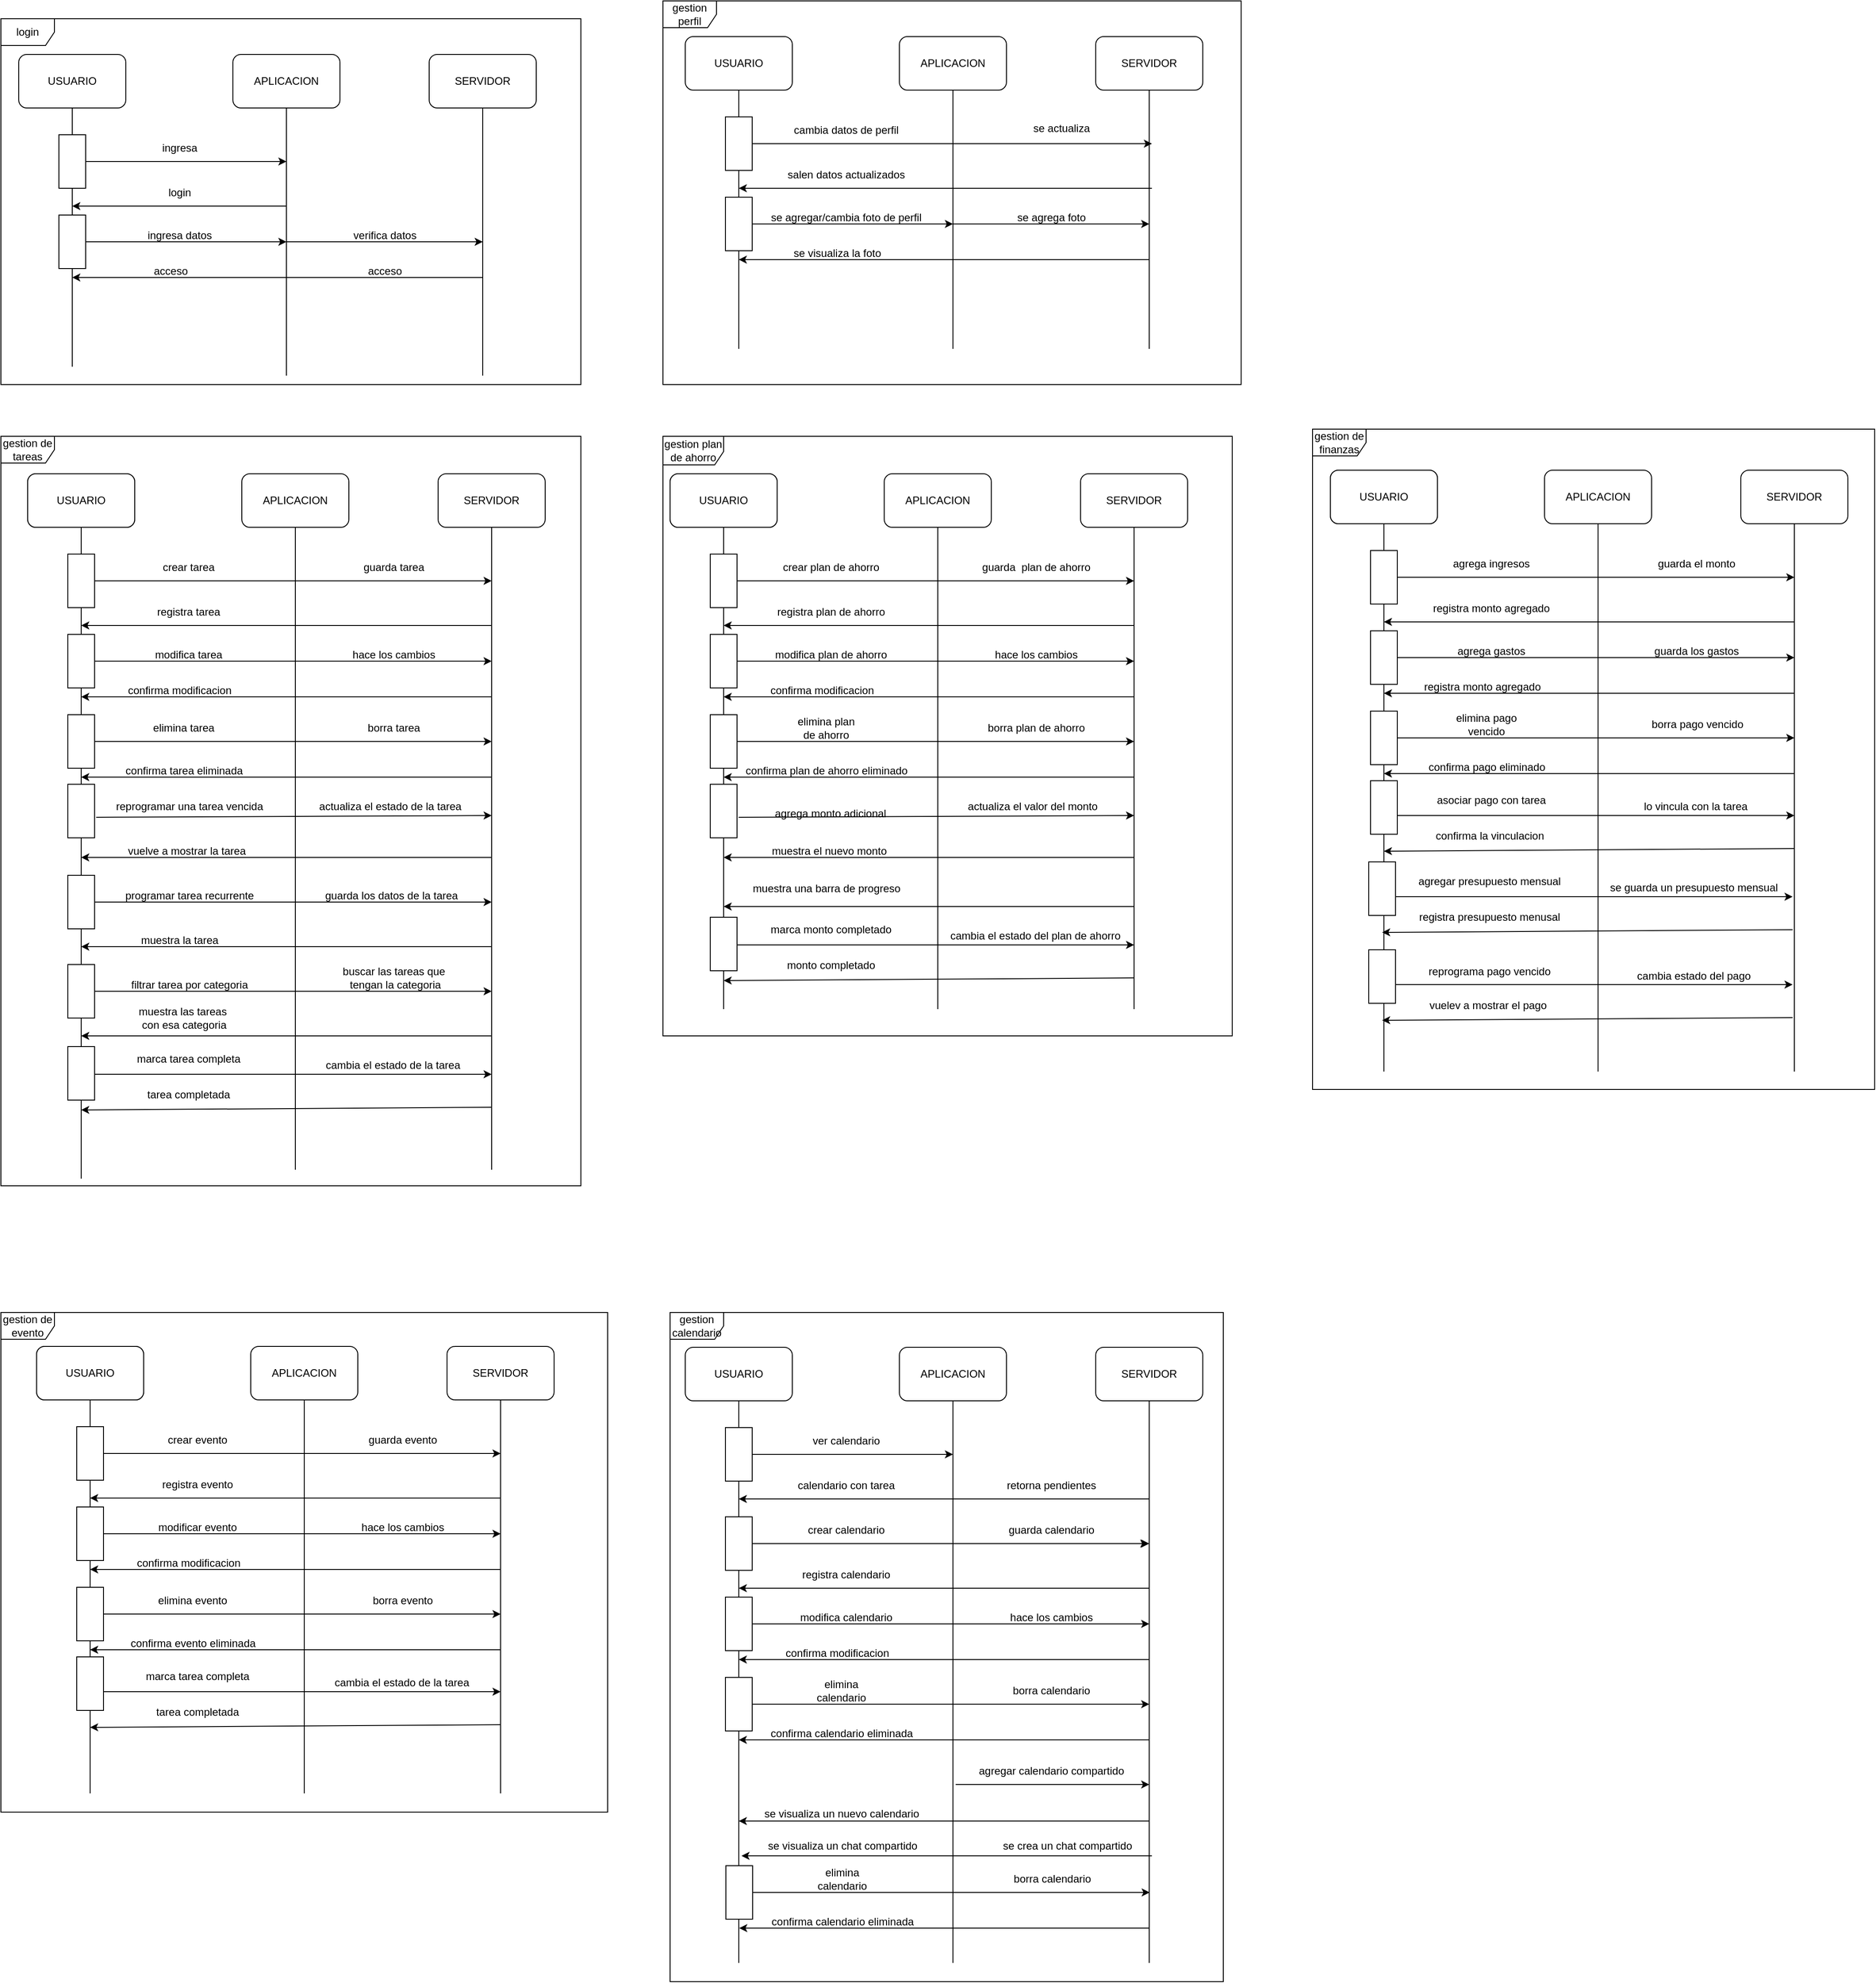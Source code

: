<mxfile version="24.7.5">
  <diagram name="Página-1" id="pmtd423p6RHXf68DwEFF">
    <mxGraphModel dx="1080" dy="635" grid="1" gridSize="10" guides="1" tooltips="1" connect="1" arrows="1" fold="1" page="1" pageScale="1" pageWidth="827" pageHeight="1169" math="0" shadow="0">
      <root>
        <mxCell id="0" />
        <mxCell id="1" parent="0" />
        <mxCell id="KCMC9HW0gaiJfRUqRM5_-2" value="USUARIO" style="rounded=1;whiteSpace=wrap;html=1;" parent="1" vertex="1">
          <mxGeometry x="80" y="70" width="120" height="60" as="geometry" />
        </mxCell>
        <mxCell id="KCMC9HW0gaiJfRUqRM5_-3" value="APLICACION" style="rounded=1;whiteSpace=wrap;html=1;" parent="1" vertex="1">
          <mxGeometry x="320" y="70" width="120" height="60" as="geometry" />
        </mxCell>
        <mxCell id="KCMC9HW0gaiJfRUqRM5_-4" value="" style="endArrow=none;html=1;rounded=0;entryX=0.5;entryY=1;entryDx=0;entryDy=0;" parent="1" target="KCMC9HW0gaiJfRUqRM5_-2" edge="1" source="PfJ4cmgqpFyBX2CoOoqC-118">
          <mxGeometry width="50" height="50" relative="1" as="geometry">
            <mxPoint x="140" y="420" as="sourcePoint" />
            <mxPoint x="440" y="380" as="targetPoint" />
          </mxGeometry>
        </mxCell>
        <mxCell id="KCMC9HW0gaiJfRUqRM5_-5" value="" style="endArrow=none;html=1;rounded=0;entryX=0.5;entryY=1;entryDx=0;entryDy=0;" parent="1" target="KCMC9HW0gaiJfRUqRM5_-3" edge="1">
          <mxGeometry width="50" height="50" relative="1" as="geometry">
            <mxPoint x="380" y="430" as="sourcePoint" />
            <mxPoint x="440" y="380" as="targetPoint" />
          </mxGeometry>
        </mxCell>
        <mxCell id="KCMC9HW0gaiJfRUqRM5_-6" value="" style="endArrow=classic;startArrow=none;html=1;rounded=0;startFill=0;" parent="1" edge="1">
          <mxGeometry width="50" height="50" relative="1" as="geometry">
            <mxPoint x="140" y="190" as="sourcePoint" />
            <mxPoint x="380" y="190" as="targetPoint" />
            <Array as="points">
              <mxPoint x="240" y="190" />
            </Array>
          </mxGeometry>
        </mxCell>
        <mxCell id="KCMC9HW0gaiJfRUqRM5_-7" value="ingresa" style="text;html=1;align=center;verticalAlign=middle;resizable=0;points=[];autosize=1;strokeColor=none;fillColor=none;" parent="1" vertex="1">
          <mxGeometry x="230" y="160" width="60" height="30" as="geometry" />
        </mxCell>
        <mxCell id="KCMC9HW0gaiJfRUqRM5_-8" value="" style="endArrow=none;startArrow=classic;html=1;rounded=0;endFill=0;" parent="1" edge="1">
          <mxGeometry width="50" height="50" relative="1" as="geometry">
            <mxPoint x="140" y="240" as="sourcePoint" />
            <mxPoint x="380" y="240" as="targetPoint" />
            <Array as="points" />
          </mxGeometry>
        </mxCell>
        <mxCell id="KCMC9HW0gaiJfRUqRM5_-9" value="login" style="text;html=1;align=center;verticalAlign=middle;resizable=0;points=[];autosize=1;strokeColor=none;fillColor=none;" parent="1" vertex="1">
          <mxGeometry x="235" y="210" width="50" height="30" as="geometry" />
        </mxCell>
        <mxCell id="KCMC9HW0gaiJfRUqRM5_-10" value="" style="endArrow=classic;startArrow=none;html=1;rounded=0;startFill=0;" parent="1" edge="1">
          <mxGeometry width="50" height="50" relative="1" as="geometry">
            <mxPoint x="140" y="280" as="sourcePoint" />
            <mxPoint x="380" y="280" as="targetPoint" />
            <Array as="points">
              <mxPoint x="250" y="280" />
            </Array>
          </mxGeometry>
        </mxCell>
        <mxCell id="KCMC9HW0gaiJfRUqRM5_-11" value="ingresa datos" style="text;html=1;align=center;verticalAlign=middle;resizable=0;points=[];autosize=1;strokeColor=none;fillColor=none;" parent="1" vertex="1">
          <mxGeometry x="210" y="258" width="100" height="30" as="geometry" />
        </mxCell>
        <mxCell id="KCMC9HW0gaiJfRUqRM5_-12" value="SERVIDOR" style="rounded=1;whiteSpace=wrap;html=1;" parent="1" vertex="1">
          <mxGeometry x="540" y="70" width="120" height="60" as="geometry" />
        </mxCell>
        <mxCell id="KCMC9HW0gaiJfRUqRM5_-13" value="" style="endArrow=classic;html=1;rounded=0;" parent="1" edge="1">
          <mxGeometry width="50" height="50" relative="1" as="geometry">
            <mxPoint x="380" y="280" as="sourcePoint" />
            <mxPoint x="600" y="280" as="targetPoint" />
          </mxGeometry>
        </mxCell>
        <mxCell id="KCMC9HW0gaiJfRUqRM5_-14" value="" style="endArrow=none;html=1;rounded=0;entryX=0.5;entryY=1;entryDx=0;entryDy=0;" parent="1" target="KCMC9HW0gaiJfRUqRM5_-12" edge="1">
          <mxGeometry width="50" height="50" relative="1" as="geometry">
            <mxPoint x="600" y="430" as="sourcePoint" />
            <mxPoint x="440" y="380" as="targetPoint" />
          </mxGeometry>
        </mxCell>
        <mxCell id="KCMC9HW0gaiJfRUqRM5_-15" value="verifica datos" style="text;html=1;align=center;verticalAlign=middle;resizable=0;points=[];autosize=1;strokeColor=none;fillColor=none;" parent="1" vertex="1">
          <mxGeometry x="445" y="258" width="90" height="30" as="geometry" />
        </mxCell>
        <mxCell id="KCMC9HW0gaiJfRUqRM5_-16" value="" style="endArrow=classic;html=1;rounded=0;" parent="1" edge="1">
          <mxGeometry width="50" height="50" relative="1" as="geometry">
            <mxPoint x="600" y="320" as="sourcePoint" />
            <mxPoint x="140" y="320" as="targetPoint" />
          </mxGeometry>
        </mxCell>
        <mxCell id="KCMC9HW0gaiJfRUqRM5_-17" value="acceso" style="text;html=1;align=center;verticalAlign=middle;resizable=0;points=[];autosize=1;strokeColor=none;fillColor=none;" parent="1" vertex="1">
          <mxGeometry x="460" y="298" width="60" height="30" as="geometry" />
        </mxCell>
        <mxCell id="KCMC9HW0gaiJfRUqRM5_-18" value="acceso" style="text;html=1;align=center;verticalAlign=middle;resizable=0;points=[];autosize=1;strokeColor=none;fillColor=none;" parent="1" vertex="1">
          <mxGeometry x="220" y="298" width="60" height="30" as="geometry" />
        </mxCell>
        <mxCell id="KCMC9HW0gaiJfRUqRM5_-20" value="USUARIO" style="rounded=1;whiteSpace=wrap;html=1;" parent="1" vertex="1">
          <mxGeometry x="90" y="540" width="120" height="60" as="geometry" />
        </mxCell>
        <mxCell id="KCMC9HW0gaiJfRUqRM5_-21" value="USUARIO" style="rounded=1;whiteSpace=wrap;html=1;" parent="1" vertex="1">
          <mxGeometry x="90" y="540" width="120" height="60" as="geometry" />
        </mxCell>
        <mxCell id="KCMC9HW0gaiJfRUqRM5_-22" value="APLICACION" style="rounded=1;whiteSpace=wrap;html=1;" parent="1" vertex="1">
          <mxGeometry x="330" y="540" width="120" height="60" as="geometry" />
        </mxCell>
        <mxCell id="KCMC9HW0gaiJfRUqRM5_-23" value="" style="endArrow=none;html=1;rounded=0;entryX=0.5;entryY=1;entryDx=0;entryDy=0;" parent="1" target="KCMC9HW0gaiJfRUqRM5_-21" edge="1" source="PfJ4cmgqpFyBX2CoOoqC-32">
          <mxGeometry width="50" height="50" relative="1" as="geometry">
            <mxPoint x="150" y="1070" as="sourcePoint" />
            <mxPoint x="450" y="850" as="targetPoint" />
          </mxGeometry>
        </mxCell>
        <mxCell id="KCMC9HW0gaiJfRUqRM5_-24" value="" style="endArrow=none;html=1;rounded=0;entryX=0.5;entryY=1;entryDx=0;entryDy=0;" parent="1" target="KCMC9HW0gaiJfRUqRM5_-22" edge="1">
          <mxGeometry width="50" height="50" relative="1" as="geometry">
            <mxPoint x="390" y="1320" as="sourcePoint" />
            <mxPoint x="450" y="850" as="targetPoint" />
          </mxGeometry>
        </mxCell>
        <mxCell id="KCMC9HW0gaiJfRUqRM5_-25" value="" style="endArrow=none;startArrow=none;html=1;rounded=0;startFill=0;endFill=0;" parent="1" edge="1">
          <mxGeometry width="50" height="50" relative="1" as="geometry">
            <mxPoint x="150" y="660" as="sourcePoint" />
            <mxPoint x="390" y="660" as="targetPoint" />
            <Array as="points">
              <mxPoint x="250" y="660" />
            </Array>
          </mxGeometry>
        </mxCell>
        <mxCell id="KCMC9HW0gaiJfRUqRM5_-26" value="crear tarea" style="text;html=1;align=center;verticalAlign=middle;resizable=0;points=[];autosize=1;strokeColor=none;fillColor=none;" parent="1" vertex="1">
          <mxGeometry x="230" y="630" width="80" height="30" as="geometry" />
        </mxCell>
        <mxCell id="KCMC9HW0gaiJfRUqRM5_-27" value="" style="endArrow=none;startArrow=classic;html=1;rounded=0;endFill=0;" parent="1" edge="1">
          <mxGeometry width="50" height="50" relative="1" as="geometry">
            <mxPoint x="150" y="710" as="sourcePoint" />
            <mxPoint x="390" y="710" as="targetPoint" />
            <Array as="points" />
          </mxGeometry>
        </mxCell>
        <mxCell id="KCMC9HW0gaiJfRUqRM5_-29" value="" style="endArrow=none;startArrow=none;html=1;rounded=0;startFill=0;endFill=0;" parent="1" edge="1">
          <mxGeometry width="50" height="50" relative="1" as="geometry">
            <mxPoint x="150" y="750" as="sourcePoint" />
            <mxPoint x="390" y="750" as="targetPoint" />
            <Array as="points">
              <mxPoint x="260" y="750" />
            </Array>
          </mxGeometry>
        </mxCell>
        <mxCell id="KCMC9HW0gaiJfRUqRM5_-30" value="modifica tarea" style="text;html=1;align=center;verticalAlign=middle;resizable=0;points=[];autosize=1;strokeColor=none;fillColor=none;" parent="1" vertex="1">
          <mxGeometry x="220" y="728" width="100" height="30" as="geometry" />
        </mxCell>
        <mxCell id="KCMC9HW0gaiJfRUqRM5_-31" value="SERVIDOR" style="rounded=1;whiteSpace=wrap;html=1;" parent="1" vertex="1">
          <mxGeometry x="550" y="540" width="120" height="60" as="geometry" />
        </mxCell>
        <mxCell id="KCMC9HW0gaiJfRUqRM5_-32" value="" style="endArrow=classic;html=1;rounded=0;" parent="1" edge="1">
          <mxGeometry width="50" height="50" relative="1" as="geometry">
            <mxPoint x="390" y="750" as="sourcePoint" />
            <mxPoint x="610" y="750" as="targetPoint" />
          </mxGeometry>
        </mxCell>
        <mxCell id="KCMC9HW0gaiJfRUqRM5_-33" value="" style="endArrow=none;html=1;rounded=0;entryX=0.5;entryY=1;entryDx=0;entryDy=0;" parent="1" target="KCMC9HW0gaiJfRUqRM5_-31" edge="1">
          <mxGeometry width="50" height="50" relative="1" as="geometry">
            <mxPoint x="610" y="1320" as="sourcePoint" />
            <mxPoint x="450" y="850" as="targetPoint" />
          </mxGeometry>
        </mxCell>
        <mxCell id="KCMC9HW0gaiJfRUqRM5_-34" value="hace los cambios" style="text;html=1;align=center;verticalAlign=middle;resizable=0;points=[];autosize=1;strokeColor=none;fillColor=none;" parent="1" vertex="1">
          <mxGeometry x="440" y="728" width="120" height="30" as="geometry" />
        </mxCell>
        <mxCell id="KCMC9HW0gaiJfRUqRM5_-35" value="" style="endArrow=classic;html=1;rounded=0;" parent="1" edge="1">
          <mxGeometry width="50" height="50" relative="1" as="geometry">
            <mxPoint x="610" y="790" as="sourcePoint" />
            <mxPoint x="150" y="790" as="targetPoint" />
          </mxGeometry>
        </mxCell>
        <mxCell id="KCMC9HW0gaiJfRUqRM5_-37" value="confirma modificacion" style="text;html=1;align=center;verticalAlign=middle;resizable=0;points=[];autosize=1;strokeColor=none;fillColor=none;" parent="1" vertex="1">
          <mxGeometry x="190" y="768" width="140" height="30" as="geometry" />
        </mxCell>
        <mxCell id="KCMC9HW0gaiJfRUqRM5_-38" value="registra tarea" style="text;html=1;align=center;verticalAlign=middle;resizable=0;points=[];autosize=1;strokeColor=none;fillColor=none;" parent="1" vertex="1">
          <mxGeometry x="225" y="680" width="90" height="30" as="geometry" />
        </mxCell>
        <mxCell id="KCMC9HW0gaiJfRUqRM5_-40" value="" style="endArrow=classic;html=1;rounded=0;" parent="1" edge="1">
          <mxGeometry width="50" height="50" relative="1" as="geometry">
            <mxPoint x="390" y="660" as="sourcePoint" />
            <mxPoint x="610" y="660" as="targetPoint" />
          </mxGeometry>
        </mxCell>
        <mxCell id="KCMC9HW0gaiJfRUqRM5_-41" value="" style="endArrow=none;html=1;rounded=0;endFill=0;" parent="1" edge="1">
          <mxGeometry width="50" height="50" relative="1" as="geometry">
            <mxPoint x="610" y="710" as="sourcePoint" />
            <mxPoint x="390" y="710" as="targetPoint" />
          </mxGeometry>
        </mxCell>
        <mxCell id="KCMC9HW0gaiJfRUqRM5_-43" value="" style="endArrow=classic;html=1;rounded=0;" parent="1" edge="1">
          <mxGeometry width="50" height="50" relative="1" as="geometry">
            <mxPoint x="150" y="840" as="sourcePoint" />
            <mxPoint x="610" y="840" as="targetPoint" />
          </mxGeometry>
        </mxCell>
        <mxCell id="KCMC9HW0gaiJfRUqRM5_-45" value="elimina tarea" style="text;html=1;align=center;verticalAlign=middle;whiteSpace=wrap;rounded=0;" parent="1" vertex="1">
          <mxGeometry x="225" y="810" width="80" height="30" as="geometry" />
        </mxCell>
        <mxCell id="KCMC9HW0gaiJfRUqRM5_-46" value="borra tarea" style="text;html=1;align=center;verticalAlign=middle;resizable=0;points=[];autosize=1;strokeColor=none;fillColor=none;" parent="1" vertex="1">
          <mxGeometry x="460" y="810" width="80" height="30" as="geometry" />
        </mxCell>
        <mxCell id="KCMC9HW0gaiJfRUqRM5_-47" value="" style="endArrow=classic;html=1;rounded=0;" parent="1" edge="1">
          <mxGeometry width="50" height="50" relative="1" as="geometry">
            <mxPoint x="610" y="880" as="sourcePoint" />
            <mxPoint x="150" y="880" as="targetPoint" />
          </mxGeometry>
        </mxCell>
        <mxCell id="KCMC9HW0gaiJfRUqRM5_-48" value="confirma tarea eliminada" style="text;html=1;align=center;verticalAlign=middle;resizable=0;points=[];autosize=1;strokeColor=none;fillColor=none;" parent="1" vertex="1">
          <mxGeometry x="190" y="858" width="150" height="30" as="geometry" />
        </mxCell>
        <mxCell id="KCMC9HW0gaiJfRUqRM5_-49" value="" style="endArrow=classic;html=1;rounded=0;startArrow=none;startFill=0;endFill=1;" parent="1" edge="1">
          <mxGeometry width="50" height="50" relative="1" as="geometry">
            <mxPoint x="150" y="1213" as="sourcePoint" />
            <mxPoint x="610" y="1213" as="targetPoint" />
          </mxGeometry>
        </mxCell>
        <mxCell id="KCMC9HW0gaiJfRUqRM5_-50" value="marca tarea completa" style="text;html=1;align=center;verticalAlign=middle;resizable=0;points=[];autosize=1;strokeColor=none;fillColor=none;" parent="1" vertex="1">
          <mxGeometry x="200" y="1181" width="140" height="30" as="geometry" />
        </mxCell>
        <mxCell id="KCMC9HW0gaiJfRUqRM5_-52" value="" style="endArrow=classic;html=1;rounded=0;" parent="1" edge="1">
          <mxGeometry width="50" height="50" relative="1" as="geometry">
            <mxPoint x="610" y="1250" as="sourcePoint" />
            <mxPoint x="150" y="1253" as="targetPoint" />
          </mxGeometry>
        </mxCell>
        <mxCell id="KCMC9HW0gaiJfRUqRM5_-53" value="tarea completada" style="text;html=1;align=center;verticalAlign=middle;resizable=0;points=[];autosize=1;strokeColor=none;fillColor=none;" parent="1" vertex="1">
          <mxGeometry x="210" y="1221" width="120" height="30" as="geometry" />
        </mxCell>
        <mxCell id="KCMC9HW0gaiJfRUqRM5_-54" value="guarda tarea" style="text;html=1;align=center;verticalAlign=middle;resizable=0;points=[];autosize=1;strokeColor=none;fillColor=none;" parent="1" vertex="1">
          <mxGeometry x="455" y="630" width="90" height="30" as="geometry" />
        </mxCell>
        <mxCell id="KCMC9HW0gaiJfRUqRM5_-55" value="USUARIO" style="rounded=1;whiteSpace=wrap;html=1;" parent="1" vertex="1">
          <mxGeometry x="827" y="1519" width="120" height="60" as="geometry" />
        </mxCell>
        <mxCell id="KCMC9HW0gaiJfRUqRM5_-56" value="APLICACION" style="rounded=1;whiteSpace=wrap;html=1;" parent="1" vertex="1">
          <mxGeometry x="1067" y="1519" width="120" height="60" as="geometry" />
        </mxCell>
        <mxCell id="KCMC9HW0gaiJfRUqRM5_-57" value="" style="endArrow=none;html=1;rounded=0;entryX=0.5;entryY=1;entryDx=0;entryDy=0;" parent="1" target="KCMC9HW0gaiJfRUqRM5_-55" edge="1" source="PfJ4cmgqpFyBX2CoOoqC-180">
          <mxGeometry width="50" height="50" relative="1" as="geometry">
            <mxPoint x="887" y="1869" as="sourcePoint" />
            <mxPoint x="1187" y="1829" as="targetPoint" />
          </mxGeometry>
        </mxCell>
        <mxCell id="KCMC9HW0gaiJfRUqRM5_-58" value="" style="endArrow=none;html=1;rounded=0;entryX=0.5;entryY=1;entryDx=0;entryDy=0;" parent="1" target="KCMC9HW0gaiJfRUqRM5_-56" edge="1">
          <mxGeometry width="50" height="50" relative="1" as="geometry">
            <mxPoint x="1127" y="2209" as="sourcePoint" />
            <mxPoint x="1187" y="1829" as="targetPoint" />
          </mxGeometry>
        </mxCell>
        <mxCell id="KCMC9HW0gaiJfRUqRM5_-59" value="" style="endArrow=classic;startArrow=none;html=1;rounded=0;startFill=0;" parent="1" edge="1" source="PfJ4cmgqpFyBX2CoOoqC-121">
          <mxGeometry width="50" height="50" relative="1" as="geometry">
            <mxPoint x="887" y="1639" as="sourcePoint" />
            <mxPoint x="1127" y="1639" as="targetPoint" />
            <Array as="points">
              <mxPoint x="987" y="1639" />
            </Array>
          </mxGeometry>
        </mxCell>
        <mxCell id="KCMC9HW0gaiJfRUqRM5_-60" value="ver calendario" style="text;html=1;align=center;verticalAlign=middle;resizable=0;points=[];autosize=1;strokeColor=none;fillColor=none;" parent="1" vertex="1">
          <mxGeometry x="957" y="1609" width="100" height="30" as="geometry" />
        </mxCell>
        <mxCell id="KCMC9HW0gaiJfRUqRM5_-61" value="" style="endArrow=none;startArrow=classic;html=1;rounded=0;endFill=0;" parent="1" edge="1">
          <mxGeometry width="50" height="50" relative="1" as="geometry">
            <mxPoint x="887" y="1689" as="sourcePoint" />
            <mxPoint x="1347" y="1689" as="targetPoint" />
            <Array as="points" />
          </mxGeometry>
        </mxCell>
        <mxCell id="KCMC9HW0gaiJfRUqRM5_-62" value="calendario con tarea" style="text;html=1;align=center;verticalAlign=middle;resizable=0;points=[];autosize=1;strokeColor=none;fillColor=none;" parent="1" vertex="1">
          <mxGeometry x="942" y="1659" width="130" height="30" as="geometry" />
        </mxCell>
        <mxCell id="KCMC9HW0gaiJfRUqRM5_-65" value="SERVIDOR" style="rounded=1;whiteSpace=wrap;html=1;" parent="1" vertex="1">
          <mxGeometry x="1287" y="1519" width="120" height="60" as="geometry" />
        </mxCell>
        <mxCell id="KCMC9HW0gaiJfRUqRM5_-67" value="" style="endArrow=none;html=1;rounded=0;entryX=0.5;entryY=1;entryDx=0;entryDy=0;" parent="1" target="KCMC9HW0gaiJfRUqRM5_-65" edge="1">
          <mxGeometry width="50" height="50" relative="1" as="geometry">
            <mxPoint x="1347" y="2209" as="sourcePoint" />
            <mxPoint x="1187" y="1829" as="targetPoint" />
          </mxGeometry>
        </mxCell>
        <mxCell id="KCMC9HW0gaiJfRUqRM5_-72" value="retorna pendientes" style="text;html=1;align=center;verticalAlign=middle;resizable=0;points=[];autosize=1;strokeColor=none;fillColor=none;" parent="1" vertex="1">
          <mxGeometry x="1177" y="1659" width="120" height="30" as="geometry" />
        </mxCell>
        <mxCell id="PfJ4cmgqpFyBX2CoOoqC-31" value="" style="rounded=0;whiteSpace=wrap;html=1;" vertex="1" parent="1">
          <mxGeometry x="135" y="630" width="30" height="60" as="geometry" />
        </mxCell>
        <mxCell id="PfJ4cmgqpFyBX2CoOoqC-33" value="" style="endArrow=none;html=1;rounded=0;entryX=0.5;entryY=1;entryDx=0;entryDy=0;" edge="1" parent="1" source="PfJ4cmgqpFyBX2CoOoqC-35" target="PfJ4cmgqpFyBX2CoOoqC-32">
          <mxGeometry width="50" height="50" relative="1" as="geometry">
            <mxPoint x="150" y="1070" as="sourcePoint" />
            <mxPoint x="150" y="600" as="targetPoint" />
          </mxGeometry>
        </mxCell>
        <mxCell id="PfJ4cmgqpFyBX2CoOoqC-32" value="" style="rounded=0;whiteSpace=wrap;html=1;" vertex="1" parent="1">
          <mxGeometry x="135" y="720" width="30" height="60" as="geometry" />
        </mxCell>
        <mxCell id="PfJ4cmgqpFyBX2CoOoqC-34" value="" style="rounded=0;whiteSpace=wrap;html=1;" vertex="1" parent="1">
          <mxGeometry x="135" y="810" width="30" height="60" as="geometry" />
        </mxCell>
        <mxCell id="PfJ4cmgqpFyBX2CoOoqC-36" value="" style="endArrow=none;html=1;rounded=0;entryX=0.5;entryY=1;entryDx=0;entryDy=0;" edge="1" parent="1" source="PfJ4cmgqpFyBX2CoOoqC-49" target="PfJ4cmgqpFyBX2CoOoqC-35">
          <mxGeometry width="50" height="50" relative="1" as="geometry">
            <mxPoint x="150" y="1320" as="sourcePoint" />
            <mxPoint x="150" y="780" as="targetPoint" />
          </mxGeometry>
        </mxCell>
        <mxCell id="PfJ4cmgqpFyBX2CoOoqC-35" value="" style="rounded=0;whiteSpace=wrap;html=1;" vertex="1" parent="1">
          <mxGeometry x="135" y="888" width="30" height="60" as="geometry" />
        </mxCell>
        <mxCell id="PfJ4cmgqpFyBX2CoOoqC-37" value="" style="endArrow=classic;html=1;rounded=0;exitX=1.06;exitY=0.617;exitDx=0;exitDy=0;exitPerimeter=0;" edge="1" parent="1" source="PfJ4cmgqpFyBX2CoOoqC-35">
          <mxGeometry width="50" height="50" relative="1" as="geometry">
            <mxPoint x="165" y="919" as="sourcePoint" />
            <mxPoint x="610" y="923" as="targetPoint" />
          </mxGeometry>
        </mxCell>
        <mxCell id="PfJ4cmgqpFyBX2CoOoqC-39" value="reprogramar una tarea vencida" style="text;html=1;align=center;verticalAlign=middle;resizable=0;points=[];autosize=1;strokeColor=none;fillColor=none;" vertex="1" parent="1">
          <mxGeometry x="176" y="898" width="190" height="30" as="geometry" />
        </mxCell>
        <mxCell id="PfJ4cmgqpFyBX2CoOoqC-40" value="actualiza el estado de la tarea" style="text;html=1;align=center;verticalAlign=middle;resizable=0;points=[];autosize=1;strokeColor=none;fillColor=none;" vertex="1" parent="1">
          <mxGeometry x="406" y="898" width="180" height="30" as="geometry" />
        </mxCell>
        <mxCell id="PfJ4cmgqpFyBX2CoOoqC-41" value="" style="endArrow=classic;html=1;rounded=0;" edge="1" parent="1">
          <mxGeometry width="50" height="50" relative="1" as="geometry">
            <mxPoint x="610" y="970" as="sourcePoint" />
            <mxPoint x="150" y="970" as="targetPoint" />
          </mxGeometry>
        </mxCell>
        <mxCell id="PfJ4cmgqpFyBX2CoOoqC-42" value="vuelve a mostrar la tarea" style="text;html=1;align=center;verticalAlign=middle;resizable=0;points=[];autosize=1;strokeColor=none;fillColor=none;" vertex="1" parent="1">
          <mxGeometry x="188" y="948" width="160" height="30" as="geometry" />
        </mxCell>
        <mxCell id="PfJ4cmgqpFyBX2CoOoqC-44" value="" style="endArrow=classic;html=1;rounded=0;" edge="1" parent="1">
          <mxGeometry width="50" height="50" relative="1" as="geometry">
            <mxPoint x="160" y="1020" as="sourcePoint" />
            <mxPoint x="610" y="1020" as="targetPoint" />
          </mxGeometry>
        </mxCell>
        <mxCell id="PfJ4cmgqpFyBX2CoOoqC-45" value="programar tarea recurrente" style="text;html=1;align=center;verticalAlign=middle;resizable=0;points=[];autosize=1;strokeColor=none;fillColor=none;" vertex="1" parent="1">
          <mxGeometry x="186" y="998" width="170" height="30" as="geometry" />
        </mxCell>
        <mxCell id="PfJ4cmgqpFyBX2CoOoqC-46" value="guarda los datos de la tarea&amp;nbsp;" style="text;html=1;align=center;verticalAlign=middle;resizable=0;points=[];autosize=1;strokeColor=none;fillColor=none;" vertex="1" parent="1">
          <mxGeometry x="409" y="998" width="180" height="30" as="geometry" />
        </mxCell>
        <mxCell id="PfJ4cmgqpFyBX2CoOoqC-47" value="" style="endArrow=classic;html=1;rounded=0;" edge="1" parent="1">
          <mxGeometry width="50" height="50" relative="1" as="geometry">
            <mxPoint x="610" y="1070" as="sourcePoint" />
            <mxPoint x="150" y="1070" as="targetPoint" />
          </mxGeometry>
        </mxCell>
        <mxCell id="PfJ4cmgqpFyBX2CoOoqC-48" value="muestra la tarea" style="text;html=1;align=center;verticalAlign=middle;resizable=0;points=[];autosize=1;strokeColor=none;fillColor=none;" vertex="1" parent="1">
          <mxGeometry x="205" y="1048" width="110" height="30" as="geometry" />
        </mxCell>
        <mxCell id="PfJ4cmgqpFyBX2CoOoqC-50" value="" style="endArrow=none;html=1;rounded=0;entryX=0.5;entryY=1;entryDx=0;entryDy=0;" edge="1" parent="1" target="PfJ4cmgqpFyBX2CoOoqC-49">
          <mxGeometry width="50" height="50" relative="1" as="geometry">
            <mxPoint x="150" y="1320" as="sourcePoint" />
            <mxPoint x="150" y="948" as="targetPoint" />
          </mxGeometry>
        </mxCell>
        <mxCell id="PfJ4cmgqpFyBX2CoOoqC-51" style="edgeStyle=orthogonalEdgeStyle;rounded=0;orthogonalLoop=1;jettySize=auto;html=1;" edge="1" parent="1" source="PfJ4cmgqpFyBX2CoOoqC-49">
          <mxGeometry relative="1" as="geometry">
            <mxPoint x="610" y="1120" as="targetPoint" />
          </mxGeometry>
        </mxCell>
        <mxCell id="PfJ4cmgqpFyBX2CoOoqC-52" value="" style="endArrow=classic;html=1;rounded=0;" edge="1" parent="1">
          <mxGeometry width="50" height="50" relative="1" as="geometry">
            <mxPoint x="610" y="1170" as="sourcePoint" />
            <mxPoint x="150" y="1170" as="targetPoint" />
          </mxGeometry>
        </mxCell>
        <mxCell id="PfJ4cmgqpFyBX2CoOoqC-53" value="filtrar tarea por categoria" style="text;html=1;align=center;verticalAlign=middle;resizable=0;points=[];autosize=1;strokeColor=none;fillColor=none;" vertex="1" parent="1">
          <mxGeometry x="196" y="1098" width="150" height="30" as="geometry" />
        </mxCell>
        <mxCell id="PfJ4cmgqpFyBX2CoOoqC-54" value="buscar las tareas que&lt;div&gt;&amp;nbsp;tengan la categoria&lt;/div&gt;" style="text;html=1;align=center;verticalAlign=middle;resizable=0;points=[];autosize=1;strokeColor=none;fillColor=none;" vertex="1" parent="1">
          <mxGeometry x="430" y="1085" width="140" height="40" as="geometry" />
        </mxCell>
        <mxCell id="PfJ4cmgqpFyBX2CoOoqC-55" value="muestra las tareas&amp;nbsp;&lt;div&gt;con esa categoria&lt;/div&gt;" style="text;html=1;align=center;verticalAlign=middle;resizable=0;points=[];autosize=1;strokeColor=none;fillColor=none;" vertex="1" parent="1">
          <mxGeometry x="200" y="1130" width="130" height="40" as="geometry" />
        </mxCell>
        <mxCell id="PfJ4cmgqpFyBX2CoOoqC-56" value="" style="endArrow=none;html=1;rounded=0;entryX=0.5;entryY=1;entryDx=0;entryDy=0;" edge="1" parent="1" source="PfJ4cmgqpFyBX2CoOoqC-59">
          <mxGeometry width="50" height="50" relative="1" as="geometry">
            <mxPoint x="150" y="1412" as="sourcePoint" />
            <mxPoint x="150" y="1040" as="targetPoint" />
          </mxGeometry>
        </mxCell>
        <mxCell id="PfJ4cmgqpFyBX2CoOoqC-57" value="" style="endArrow=none;html=1;rounded=0;entryX=0.5;entryY=1;entryDx=0;entryDy=0;" edge="1" parent="1" target="PfJ4cmgqpFyBX2CoOoqC-59">
          <mxGeometry width="50" height="50" relative="1" as="geometry">
            <mxPoint x="150" y="1330" as="sourcePoint" />
            <mxPoint x="150" y="1040" as="targetPoint" />
          </mxGeometry>
        </mxCell>
        <mxCell id="PfJ4cmgqpFyBX2CoOoqC-59" value="" style="rounded=0;whiteSpace=wrap;html=1;" vertex="1" parent="1">
          <mxGeometry x="135" y="1182" width="30" height="60" as="geometry" />
        </mxCell>
        <mxCell id="PfJ4cmgqpFyBX2CoOoqC-60" value="cambia el estado de la tarea" style="text;html=1;align=center;verticalAlign=middle;resizable=0;points=[];autosize=1;strokeColor=none;fillColor=none;" vertex="1" parent="1">
          <mxGeometry x="414" y="1188" width="170" height="30" as="geometry" />
        </mxCell>
        <mxCell id="PfJ4cmgqpFyBX2CoOoqC-49" value="" style="rounded=0;whiteSpace=wrap;html=1;" vertex="1" parent="1">
          <mxGeometry x="135" y="1090" width="30" height="60" as="geometry" />
        </mxCell>
        <mxCell id="PfJ4cmgqpFyBX2CoOoqC-43" value="" style="rounded=0;whiteSpace=wrap;html=1;" vertex="1" parent="1">
          <mxGeometry x="135" y="990" width="30" height="60" as="geometry" />
        </mxCell>
        <mxCell id="PfJ4cmgqpFyBX2CoOoqC-61" value="USUARIO" style="rounded=1;whiteSpace=wrap;html=1;" vertex="1" parent="1">
          <mxGeometry x="100" y="1518" width="120" height="60" as="geometry" />
        </mxCell>
        <mxCell id="PfJ4cmgqpFyBX2CoOoqC-62" value="USUARIO" style="rounded=1;whiteSpace=wrap;html=1;" vertex="1" parent="1">
          <mxGeometry x="100" y="1518" width="120" height="60" as="geometry" />
        </mxCell>
        <mxCell id="PfJ4cmgqpFyBX2CoOoqC-63" value="APLICACION" style="rounded=1;whiteSpace=wrap;html=1;" vertex="1" parent="1">
          <mxGeometry x="340" y="1518" width="120" height="60" as="geometry" />
        </mxCell>
        <mxCell id="PfJ4cmgqpFyBX2CoOoqC-64" value="" style="endArrow=none;html=1;rounded=0;entryX=0.5;entryY=1;entryDx=0;entryDy=0;" edge="1" parent="1" source="PfJ4cmgqpFyBX2CoOoqC-92" target="PfJ4cmgqpFyBX2CoOoqC-62">
          <mxGeometry width="50" height="50" relative="1" as="geometry">
            <mxPoint x="160" y="2048" as="sourcePoint" />
            <mxPoint x="460" y="1828" as="targetPoint" />
          </mxGeometry>
        </mxCell>
        <mxCell id="PfJ4cmgqpFyBX2CoOoqC-65" value="" style="endArrow=none;html=1;rounded=0;entryX=0.5;entryY=1;entryDx=0;entryDy=0;" edge="1" parent="1" target="PfJ4cmgqpFyBX2CoOoqC-63">
          <mxGeometry width="50" height="50" relative="1" as="geometry">
            <mxPoint x="400" y="2019" as="sourcePoint" />
            <mxPoint x="460" y="1828" as="targetPoint" />
          </mxGeometry>
        </mxCell>
        <mxCell id="PfJ4cmgqpFyBX2CoOoqC-66" value="" style="endArrow=none;startArrow=none;html=1;rounded=0;startFill=0;endFill=0;" edge="1" parent="1">
          <mxGeometry width="50" height="50" relative="1" as="geometry">
            <mxPoint x="160" y="1638" as="sourcePoint" />
            <mxPoint x="400" y="1638" as="targetPoint" />
            <Array as="points">
              <mxPoint x="260" y="1638" />
            </Array>
          </mxGeometry>
        </mxCell>
        <mxCell id="PfJ4cmgqpFyBX2CoOoqC-67" value="crear evento" style="text;html=1;align=center;verticalAlign=middle;resizable=0;points=[];autosize=1;strokeColor=none;fillColor=none;" vertex="1" parent="1">
          <mxGeometry x="235" y="1608" width="90" height="30" as="geometry" />
        </mxCell>
        <mxCell id="PfJ4cmgqpFyBX2CoOoqC-68" value="" style="endArrow=none;startArrow=classic;html=1;rounded=0;endFill=0;" edge="1" parent="1">
          <mxGeometry width="50" height="50" relative="1" as="geometry">
            <mxPoint x="160" y="1688" as="sourcePoint" />
            <mxPoint x="400" y="1688" as="targetPoint" />
            <Array as="points" />
          </mxGeometry>
        </mxCell>
        <mxCell id="PfJ4cmgqpFyBX2CoOoqC-69" value="" style="endArrow=none;startArrow=none;html=1;rounded=0;startFill=0;endFill=0;" edge="1" parent="1">
          <mxGeometry width="50" height="50" relative="1" as="geometry">
            <mxPoint x="160" y="1728" as="sourcePoint" />
            <mxPoint x="400" y="1728" as="targetPoint" />
            <Array as="points">
              <mxPoint x="270" y="1728" />
            </Array>
          </mxGeometry>
        </mxCell>
        <mxCell id="PfJ4cmgqpFyBX2CoOoqC-70" value="modificar evento" style="text;html=1;align=center;verticalAlign=middle;resizable=0;points=[];autosize=1;strokeColor=none;fillColor=none;" vertex="1" parent="1">
          <mxGeometry x="225" y="1706" width="110" height="30" as="geometry" />
        </mxCell>
        <mxCell id="PfJ4cmgqpFyBX2CoOoqC-71" value="SERVIDOR" style="rounded=1;whiteSpace=wrap;html=1;" vertex="1" parent="1">
          <mxGeometry x="560" y="1518" width="120" height="60" as="geometry" />
        </mxCell>
        <mxCell id="PfJ4cmgqpFyBX2CoOoqC-72" value="" style="endArrow=classic;html=1;rounded=0;" edge="1" parent="1">
          <mxGeometry width="50" height="50" relative="1" as="geometry">
            <mxPoint x="400" y="1728" as="sourcePoint" />
            <mxPoint x="620" y="1728" as="targetPoint" />
          </mxGeometry>
        </mxCell>
        <mxCell id="PfJ4cmgqpFyBX2CoOoqC-73" value="" style="endArrow=none;html=1;rounded=0;entryX=0.5;entryY=1;entryDx=0;entryDy=0;" edge="1" parent="1" target="PfJ4cmgqpFyBX2CoOoqC-71">
          <mxGeometry width="50" height="50" relative="1" as="geometry">
            <mxPoint x="620" y="2019" as="sourcePoint" />
            <mxPoint x="460" y="1828" as="targetPoint" />
          </mxGeometry>
        </mxCell>
        <mxCell id="PfJ4cmgqpFyBX2CoOoqC-74" value="hace los cambios" style="text;html=1;align=center;verticalAlign=middle;resizable=0;points=[];autosize=1;strokeColor=none;fillColor=none;" vertex="1" parent="1">
          <mxGeometry x="450" y="1706" width="120" height="30" as="geometry" />
        </mxCell>
        <mxCell id="PfJ4cmgqpFyBX2CoOoqC-75" value="" style="endArrow=classic;html=1;rounded=0;" edge="1" parent="1">
          <mxGeometry width="50" height="50" relative="1" as="geometry">
            <mxPoint x="620" y="1768" as="sourcePoint" />
            <mxPoint x="160" y="1768" as="targetPoint" />
          </mxGeometry>
        </mxCell>
        <mxCell id="PfJ4cmgqpFyBX2CoOoqC-76" value="confirma modificacion" style="text;html=1;align=center;verticalAlign=middle;resizable=0;points=[];autosize=1;strokeColor=none;fillColor=none;" vertex="1" parent="1">
          <mxGeometry x="200" y="1746" width="140" height="30" as="geometry" />
        </mxCell>
        <mxCell id="PfJ4cmgqpFyBX2CoOoqC-77" value="registra evento" style="text;html=1;align=center;verticalAlign=middle;resizable=0;points=[];autosize=1;strokeColor=none;fillColor=none;" vertex="1" parent="1">
          <mxGeometry x="230" y="1658" width="100" height="30" as="geometry" />
        </mxCell>
        <mxCell id="PfJ4cmgqpFyBX2CoOoqC-78" value="" style="endArrow=classic;html=1;rounded=0;" edge="1" parent="1">
          <mxGeometry width="50" height="50" relative="1" as="geometry">
            <mxPoint x="400" y="1638" as="sourcePoint" />
            <mxPoint x="620" y="1638" as="targetPoint" />
          </mxGeometry>
        </mxCell>
        <mxCell id="PfJ4cmgqpFyBX2CoOoqC-79" value="" style="endArrow=none;html=1;rounded=0;endFill=0;" edge="1" parent="1">
          <mxGeometry width="50" height="50" relative="1" as="geometry">
            <mxPoint x="620" y="1688" as="sourcePoint" />
            <mxPoint x="400" y="1688" as="targetPoint" />
          </mxGeometry>
        </mxCell>
        <mxCell id="PfJ4cmgqpFyBX2CoOoqC-80" value="" style="endArrow=classic;html=1;rounded=0;" edge="1" parent="1">
          <mxGeometry width="50" height="50" relative="1" as="geometry">
            <mxPoint x="160" y="1818" as="sourcePoint" />
            <mxPoint x="620" y="1818" as="targetPoint" />
          </mxGeometry>
        </mxCell>
        <mxCell id="PfJ4cmgqpFyBX2CoOoqC-81" value="elimina evento" style="text;html=1;align=center;verticalAlign=middle;whiteSpace=wrap;rounded=0;" vertex="1" parent="1">
          <mxGeometry x="235" y="1788" width="80" height="30" as="geometry" />
        </mxCell>
        <mxCell id="PfJ4cmgqpFyBX2CoOoqC-82" value="borra evento" style="text;html=1;align=center;verticalAlign=middle;resizable=0;points=[];autosize=1;strokeColor=none;fillColor=none;" vertex="1" parent="1">
          <mxGeometry x="465" y="1788" width="90" height="30" as="geometry" />
        </mxCell>
        <mxCell id="PfJ4cmgqpFyBX2CoOoqC-83" value="" style="endArrow=classic;html=1;rounded=0;" edge="1" parent="1">
          <mxGeometry width="50" height="50" relative="1" as="geometry">
            <mxPoint x="620" y="1858" as="sourcePoint" />
            <mxPoint x="160" y="1858" as="targetPoint" />
          </mxGeometry>
        </mxCell>
        <mxCell id="PfJ4cmgqpFyBX2CoOoqC-84" value="confirma evento eliminada" style="text;html=1;align=center;verticalAlign=middle;resizable=0;points=[];autosize=1;strokeColor=none;fillColor=none;" vertex="1" parent="1">
          <mxGeometry x="195" y="1836" width="160" height="30" as="geometry" />
        </mxCell>
        <mxCell id="PfJ4cmgqpFyBX2CoOoqC-85" value="" style="endArrow=classic;html=1;rounded=0;startArrow=none;startFill=0;endFill=1;" edge="1" parent="1">
          <mxGeometry width="50" height="50" relative="1" as="geometry">
            <mxPoint x="160" y="1905" as="sourcePoint" />
            <mxPoint x="620" y="1905" as="targetPoint" />
          </mxGeometry>
        </mxCell>
        <mxCell id="PfJ4cmgqpFyBX2CoOoqC-86" value="marca tarea completa" style="text;html=1;align=center;verticalAlign=middle;resizable=0;points=[];autosize=1;strokeColor=none;fillColor=none;" vertex="1" parent="1">
          <mxGeometry x="210" y="1873" width="140" height="30" as="geometry" />
        </mxCell>
        <mxCell id="PfJ4cmgqpFyBX2CoOoqC-87" value="" style="endArrow=classic;html=1;rounded=0;" edge="1" parent="1">
          <mxGeometry width="50" height="50" relative="1" as="geometry">
            <mxPoint x="620" y="1942" as="sourcePoint" />
            <mxPoint x="160" y="1945" as="targetPoint" />
          </mxGeometry>
        </mxCell>
        <mxCell id="PfJ4cmgqpFyBX2CoOoqC-88" value="tarea completada" style="text;html=1;align=center;verticalAlign=middle;resizable=0;points=[];autosize=1;strokeColor=none;fillColor=none;" vertex="1" parent="1">
          <mxGeometry x="220" y="1913" width="120" height="30" as="geometry" />
        </mxCell>
        <mxCell id="PfJ4cmgqpFyBX2CoOoqC-89" value="guarda evento" style="text;html=1;align=center;verticalAlign=middle;resizable=0;points=[];autosize=1;strokeColor=none;fillColor=none;" vertex="1" parent="1">
          <mxGeometry x="460" y="1608" width="100" height="30" as="geometry" />
        </mxCell>
        <mxCell id="PfJ4cmgqpFyBX2CoOoqC-90" value="" style="rounded=0;whiteSpace=wrap;html=1;" vertex="1" parent="1">
          <mxGeometry x="145" y="1608" width="30" height="60" as="geometry" />
        </mxCell>
        <mxCell id="PfJ4cmgqpFyBX2CoOoqC-91" value="" style="endArrow=none;html=1;rounded=0;entryX=0.5;entryY=1;entryDx=0;entryDy=0;" edge="1" parent="1" target="PfJ4cmgqpFyBX2CoOoqC-92">
          <mxGeometry width="50" height="50" relative="1" as="geometry">
            <mxPoint x="160" y="1866" as="sourcePoint" />
            <mxPoint x="160" y="1578" as="targetPoint" />
          </mxGeometry>
        </mxCell>
        <mxCell id="PfJ4cmgqpFyBX2CoOoqC-92" value="" style="rounded=0;whiteSpace=wrap;html=1;" vertex="1" parent="1">
          <mxGeometry x="145" y="1698" width="30" height="60" as="geometry" />
        </mxCell>
        <mxCell id="PfJ4cmgqpFyBX2CoOoqC-93" value="" style="rounded=0;whiteSpace=wrap;html=1;" vertex="1" parent="1">
          <mxGeometry x="145" y="1788" width="30" height="60" as="geometry" />
        </mxCell>
        <mxCell id="PfJ4cmgqpFyBX2CoOoqC-113" value="" style="endArrow=none;html=1;rounded=0;entryX=0.5;entryY=1;entryDx=0;entryDy=0;" edge="1" parent="1" target="PfJ4cmgqpFyBX2CoOoqC-114">
          <mxGeometry width="50" height="50" relative="1" as="geometry">
            <mxPoint x="160" y="2019" as="sourcePoint" />
            <mxPoint x="160" y="2018" as="targetPoint" />
          </mxGeometry>
        </mxCell>
        <mxCell id="PfJ4cmgqpFyBX2CoOoqC-114" value="" style="rounded=0;whiteSpace=wrap;html=1;" vertex="1" parent="1">
          <mxGeometry x="145" y="1866" width="30" height="60" as="geometry" />
        </mxCell>
        <mxCell id="PfJ4cmgqpFyBX2CoOoqC-115" value="cambia el estado de la tarea" style="text;html=1;align=center;verticalAlign=middle;resizable=0;points=[];autosize=1;strokeColor=none;fillColor=none;" vertex="1" parent="1">
          <mxGeometry x="424" y="1880" width="170" height="30" as="geometry" />
        </mxCell>
        <mxCell id="PfJ4cmgqpFyBX2CoOoqC-119" value="" style="endArrow=none;html=1;rounded=0;entryX=0.5;entryY=1;entryDx=0;entryDy=0;" edge="1" parent="1" target="PfJ4cmgqpFyBX2CoOoqC-118">
          <mxGeometry width="50" height="50" relative="1" as="geometry">
            <mxPoint x="140" y="420" as="sourcePoint" />
            <mxPoint x="140" y="130" as="targetPoint" />
          </mxGeometry>
        </mxCell>
        <mxCell id="PfJ4cmgqpFyBX2CoOoqC-118" value="" style="rounded=0;whiteSpace=wrap;html=1;" vertex="1" parent="1">
          <mxGeometry x="125" y="160" width="30" height="60" as="geometry" />
        </mxCell>
        <mxCell id="PfJ4cmgqpFyBX2CoOoqC-120" value="" style="rounded=0;whiteSpace=wrap;html=1;" vertex="1" parent="1">
          <mxGeometry x="125" y="250" width="30" height="60" as="geometry" />
        </mxCell>
        <mxCell id="PfJ4cmgqpFyBX2CoOoqC-122" value="" style="endArrow=classic;startArrow=none;html=1;rounded=0;startFill=0;" edge="1" parent="1" target="PfJ4cmgqpFyBX2CoOoqC-121">
          <mxGeometry width="50" height="50" relative="1" as="geometry">
            <mxPoint x="887" y="1639" as="sourcePoint" />
            <mxPoint x="1127" y="1639" as="targetPoint" />
            <Array as="points" />
          </mxGeometry>
        </mxCell>
        <mxCell id="PfJ4cmgqpFyBX2CoOoqC-121" value="" style="rounded=0;whiteSpace=wrap;html=1;" vertex="1" parent="1">
          <mxGeometry x="872" y="1609" width="30" height="60" as="geometry" />
        </mxCell>
        <mxCell id="PfJ4cmgqpFyBX2CoOoqC-123" value="USUARIO" style="rounded=1;whiteSpace=wrap;html=1;" vertex="1" parent="1">
          <mxGeometry x="810" y="540" width="120" height="60" as="geometry" />
        </mxCell>
        <mxCell id="PfJ4cmgqpFyBX2CoOoqC-124" value="USUARIO" style="rounded=1;whiteSpace=wrap;html=1;" vertex="1" parent="1">
          <mxGeometry x="810" y="540" width="120" height="60" as="geometry" />
        </mxCell>
        <mxCell id="PfJ4cmgqpFyBX2CoOoqC-125" value="APLICACION" style="rounded=1;whiteSpace=wrap;html=1;" vertex="1" parent="1">
          <mxGeometry x="1050" y="540" width="120" height="60" as="geometry" />
        </mxCell>
        <mxCell id="PfJ4cmgqpFyBX2CoOoqC-126" value="" style="endArrow=none;html=1;rounded=0;entryX=0.5;entryY=1;entryDx=0;entryDy=0;" edge="1" parent="1" source="PfJ4cmgqpFyBX2CoOoqC-154" target="PfJ4cmgqpFyBX2CoOoqC-124">
          <mxGeometry width="50" height="50" relative="1" as="geometry">
            <mxPoint x="870" y="1070" as="sourcePoint" />
            <mxPoint x="1170" y="850" as="targetPoint" />
          </mxGeometry>
        </mxCell>
        <mxCell id="PfJ4cmgqpFyBX2CoOoqC-127" value="" style="endArrow=none;html=1;rounded=0;entryX=0.5;entryY=1;entryDx=0;entryDy=0;" edge="1" parent="1" target="PfJ4cmgqpFyBX2CoOoqC-125">
          <mxGeometry width="50" height="50" relative="1" as="geometry">
            <mxPoint x="1110" y="1140" as="sourcePoint" />
            <mxPoint x="1170" y="850" as="targetPoint" />
          </mxGeometry>
        </mxCell>
        <mxCell id="PfJ4cmgqpFyBX2CoOoqC-128" value="" style="endArrow=none;startArrow=none;html=1;rounded=0;startFill=0;endFill=0;" edge="1" parent="1">
          <mxGeometry width="50" height="50" relative="1" as="geometry">
            <mxPoint x="870" y="660" as="sourcePoint" />
            <mxPoint x="1110" y="660" as="targetPoint" />
            <Array as="points">
              <mxPoint x="970" y="660" />
            </Array>
          </mxGeometry>
        </mxCell>
        <mxCell id="PfJ4cmgqpFyBX2CoOoqC-129" value="crear plan de ahorro" style="text;html=1;align=center;verticalAlign=middle;resizable=0;points=[];autosize=1;strokeColor=none;fillColor=none;" vertex="1" parent="1">
          <mxGeometry x="925" y="630" width="130" height="30" as="geometry" />
        </mxCell>
        <mxCell id="PfJ4cmgqpFyBX2CoOoqC-130" value="" style="endArrow=none;startArrow=classic;html=1;rounded=0;endFill=0;" edge="1" parent="1">
          <mxGeometry width="50" height="50" relative="1" as="geometry">
            <mxPoint x="870" y="710" as="sourcePoint" />
            <mxPoint x="1110" y="710" as="targetPoint" />
            <Array as="points" />
          </mxGeometry>
        </mxCell>
        <mxCell id="PfJ4cmgqpFyBX2CoOoqC-131" value="" style="endArrow=none;startArrow=none;html=1;rounded=0;startFill=0;endFill=0;" edge="1" parent="1">
          <mxGeometry width="50" height="50" relative="1" as="geometry">
            <mxPoint x="870" y="750" as="sourcePoint" />
            <mxPoint x="1110" y="750" as="targetPoint" />
            <Array as="points">
              <mxPoint x="980" y="750" />
            </Array>
          </mxGeometry>
        </mxCell>
        <mxCell id="PfJ4cmgqpFyBX2CoOoqC-132" value="modifica plan de ahorro" style="text;html=1;align=center;verticalAlign=middle;resizable=0;points=[];autosize=1;strokeColor=none;fillColor=none;" vertex="1" parent="1">
          <mxGeometry x="915" y="728" width="150" height="30" as="geometry" />
        </mxCell>
        <mxCell id="PfJ4cmgqpFyBX2CoOoqC-133" value="SERVIDOR" style="rounded=1;whiteSpace=wrap;html=1;" vertex="1" parent="1">
          <mxGeometry x="1270" y="540" width="120" height="60" as="geometry" />
        </mxCell>
        <mxCell id="PfJ4cmgqpFyBX2CoOoqC-134" value="" style="endArrow=classic;html=1;rounded=0;" edge="1" parent="1">
          <mxGeometry width="50" height="50" relative="1" as="geometry">
            <mxPoint x="1110" y="750" as="sourcePoint" />
            <mxPoint x="1330" y="750" as="targetPoint" />
          </mxGeometry>
        </mxCell>
        <mxCell id="PfJ4cmgqpFyBX2CoOoqC-135" value="" style="endArrow=none;html=1;rounded=0;entryX=0.5;entryY=1;entryDx=0;entryDy=0;" edge="1" parent="1" target="PfJ4cmgqpFyBX2CoOoqC-133">
          <mxGeometry width="50" height="50" relative="1" as="geometry">
            <mxPoint x="1330" y="1140" as="sourcePoint" />
            <mxPoint x="1170" y="850" as="targetPoint" />
          </mxGeometry>
        </mxCell>
        <mxCell id="PfJ4cmgqpFyBX2CoOoqC-136" value="hace los cambios" style="text;html=1;align=center;verticalAlign=middle;resizable=0;points=[];autosize=1;strokeColor=none;fillColor=none;" vertex="1" parent="1">
          <mxGeometry x="1160" y="728" width="120" height="30" as="geometry" />
        </mxCell>
        <mxCell id="PfJ4cmgqpFyBX2CoOoqC-137" value="" style="endArrow=classic;html=1;rounded=0;" edge="1" parent="1">
          <mxGeometry width="50" height="50" relative="1" as="geometry">
            <mxPoint x="1330" y="790" as="sourcePoint" />
            <mxPoint x="870" y="790" as="targetPoint" />
          </mxGeometry>
        </mxCell>
        <mxCell id="PfJ4cmgqpFyBX2CoOoqC-138" value="confirma modificacion" style="text;html=1;align=center;verticalAlign=middle;resizable=0;points=[];autosize=1;strokeColor=none;fillColor=none;" vertex="1" parent="1">
          <mxGeometry x="910" y="768" width="140" height="30" as="geometry" />
        </mxCell>
        <mxCell id="PfJ4cmgqpFyBX2CoOoqC-139" value="registra plan de ahorro" style="text;html=1;align=center;verticalAlign=middle;resizable=0;points=[];autosize=1;strokeColor=none;fillColor=none;" vertex="1" parent="1">
          <mxGeometry x="920" y="680" width="140" height="30" as="geometry" />
        </mxCell>
        <mxCell id="PfJ4cmgqpFyBX2CoOoqC-140" value="" style="endArrow=classic;html=1;rounded=0;" edge="1" parent="1">
          <mxGeometry width="50" height="50" relative="1" as="geometry">
            <mxPoint x="1110" y="660" as="sourcePoint" />
            <mxPoint x="1330" y="660" as="targetPoint" />
          </mxGeometry>
        </mxCell>
        <mxCell id="PfJ4cmgqpFyBX2CoOoqC-141" value="" style="endArrow=none;html=1;rounded=0;endFill=0;" edge="1" parent="1">
          <mxGeometry width="50" height="50" relative="1" as="geometry">
            <mxPoint x="1330" y="710" as="sourcePoint" />
            <mxPoint x="1110" y="710" as="targetPoint" />
          </mxGeometry>
        </mxCell>
        <mxCell id="PfJ4cmgqpFyBX2CoOoqC-142" value="" style="endArrow=classic;html=1;rounded=0;" edge="1" parent="1">
          <mxGeometry width="50" height="50" relative="1" as="geometry">
            <mxPoint x="870" y="840" as="sourcePoint" />
            <mxPoint x="1330" y="840" as="targetPoint" />
          </mxGeometry>
        </mxCell>
        <mxCell id="PfJ4cmgqpFyBX2CoOoqC-143" value="elimina plan de ahorro" style="text;html=1;align=center;verticalAlign=middle;whiteSpace=wrap;rounded=0;" vertex="1" parent="1">
          <mxGeometry x="945" y="810" width="80" height="30" as="geometry" />
        </mxCell>
        <mxCell id="PfJ4cmgqpFyBX2CoOoqC-144" value="borra plan de ahorro" style="text;html=1;align=center;verticalAlign=middle;resizable=0;points=[];autosize=1;strokeColor=none;fillColor=none;" vertex="1" parent="1">
          <mxGeometry x="1155" y="810" width="130" height="30" as="geometry" />
        </mxCell>
        <mxCell id="PfJ4cmgqpFyBX2CoOoqC-145" value="" style="endArrow=classic;html=1;rounded=0;" edge="1" parent="1">
          <mxGeometry width="50" height="50" relative="1" as="geometry">
            <mxPoint x="1330" y="880" as="sourcePoint" />
            <mxPoint x="870" y="880" as="targetPoint" />
          </mxGeometry>
        </mxCell>
        <mxCell id="PfJ4cmgqpFyBX2CoOoqC-146" value="confirma plan de ahorro eliminado" style="text;html=1;align=center;verticalAlign=middle;resizable=0;points=[];autosize=1;strokeColor=none;fillColor=none;" vertex="1" parent="1">
          <mxGeometry x="885" y="858" width="200" height="30" as="geometry" />
        </mxCell>
        <mxCell id="PfJ4cmgqpFyBX2CoOoqC-147" value="" style="endArrow=classic;html=1;rounded=0;startArrow=none;startFill=0;endFill=1;" edge="1" parent="1">
          <mxGeometry width="50" height="50" relative="1" as="geometry">
            <mxPoint x="870" y="1068" as="sourcePoint" />
            <mxPoint x="1330" y="1068" as="targetPoint" />
          </mxGeometry>
        </mxCell>
        <mxCell id="PfJ4cmgqpFyBX2CoOoqC-148" value="marca monto completado" style="text;html=1;align=center;verticalAlign=middle;resizable=0;points=[];autosize=1;strokeColor=none;fillColor=none;" vertex="1" parent="1">
          <mxGeometry x="910" y="1036" width="160" height="30" as="geometry" />
        </mxCell>
        <mxCell id="PfJ4cmgqpFyBX2CoOoqC-149" value="" style="endArrow=classic;html=1;rounded=0;" edge="1" parent="1">
          <mxGeometry width="50" height="50" relative="1" as="geometry">
            <mxPoint x="1330" y="1105" as="sourcePoint" />
            <mxPoint x="870" y="1108" as="targetPoint" />
          </mxGeometry>
        </mxCell>
        <mxCell id="PfJ4cmgqpFyBX2CoOoqC-150" value="monto completado" style="text;html=1;align=center;verticalAlign=middle;resizable=0;points=[];autosize=1;strokeColor=none;fillColor=none;" vertex="1" parent="1">
          <mxGeometry x="930" y="1076" width="120" height="30" as="geometry" />
        </mxCell>
        <mxCell id="PfJ4cmgqpFyBX2CoOoqC-151" value="guarda&amp;nbsp; plan de ahorro" style="text;html=1;align=center;verticalAlign=middle;resizable=0;points=[];autosize=1;strokeColor=none;fillColor=none;" vertex="1" parent="1">
          <mxGeometry x="1150" y="630" width="140" height="30" as="geometry" />
        </mxCell>
        <mxCell id="PfJ4cmgqpFyBX2CoOoqC-152" value="" style="rounded=0;whiteSpace=wrap;html=1;" vertex="1" parent="1">
          <mxGeometry x="855" y="630" width="30" height="60" as="geometry" />
        </mxCell>
        <mxCell id="PfJ4cmgqpFyBX2CoOoqC-153" value="" style="endArrow=none;html=1;rounded=0;entryX=0.5;entryY=1;entryDx=0;entryDy=0;" edge="1" parent="1" source="PfJ4cmgqpFyBX2CoOoqC-157" target="PfJ4cmgqpFyBX2CoOoqC-154">
          <mxGeometry width="50" height="50" relative="1" as="geometry">
            <mxPoint x="870" y="1070" as="sourcePoint" />
            <mxPoint x="870" y="600" as="targetPoint" />
          </mxGeometry>
        </mxCell>
        <mxCell id="PfJ4cmgqpFyBX2CoOoqC-154" value="" style="rounded=0;whiteSpace=wrap;html=1;" vertex="1" parent="1">
          <mxGeometry x="855" y="720" width="30" height="60" as="geometry" />
        </mxCell>
        <mxCell id="PfJ4cmgqpFyBX2CoOoqC-155" value="" style="rounded=0;whiteSpace=wrap;html=1;" vertex="1" parent="1">
          <mxGeometry x="855" y="810" width="30" height="60" as="geometry" />
        </mxCell>
        <mxCell id="PfJ4cmgqpFyBX2CoOoqC-156" value="" style="endArrow=none;html=1;rounded=0;entryX=0.5;entryY=1;entryDx=0;entryDy=0;" edge="1" parent="1" target="PfJ4cmgqpFyBX2CoOoqC-157">
          <mxGeometry width="50" height="50" relative="1" as="geometry">
            <mxPoint x="870" y="1090" as="sourcePoint" />
            <mxPoint x="870" y="780" as="targetPoint" />
          </mxGeometry>
        </mxCell>
        <mxCell id="PfJ4cmgqpFyBX2CoOoqC-157" value="" style="rounded=0;whiteSpace=wrap;html=1;" vertex="1" parent="1">
          <mxGeometry x="855" y="888" width="30" height="60" as="geometry" />
        </mxCell>
        <mxCell id="PfJ4cmgqpFyBX2CoOoqC-158" value="" style="endArrow=classic;html=1;rounded=0;exitX=1.06;exitY=0.617;exitDx=0;exitDy=0;exitPerimeter=0;" edge="1" parent="1" source="PfJ4cmgqpFyBX2CoOoqC-157">
          <mxGeometry width="50" height="50" relative="1" as="geometry">
            <mxPoint x="885" y="919" as="sourcePoint" />
            <mxPoint x="1330" y="923" as="targetPoint" />
          </mxGeometry>
        </mxCell>
        <mxCell id="PfJ4cmgqpFyBX2CoOoqC-159" value="&lt;div&gt;&lt;br&gt;&lt;/div&gt;&lt;div&gt;agrega monto adicional&amp;nbsp;&lt;/div&gt;" style="text;html=1;align=center;verticalAlign=middle;resizable=0;points=[];autosize=1;strokeColor=none;fillColor=none;" vertex="1" parent="1">
          <mxGeometry x="916" y="893" width="150" height="40" as="geometry" />
        </mxCell>
        <mxCell id="PfJ4cmgqpFyBX2CoOoqC-160" value="actualiza el valor del monto" style="text;html=1;align=center;verticalAlign=middle;resizable=0;points=[];autosize=1;strokeColor=none;fillColor=none;" vertex="1" parent="1">
          <mxGeometry x="1131" y="898" width="170" height="30" as="geometry" />
        </mxCell>
        <mxCell id="PfJ4cmgqpFyBX2CoOoqC-161" value="" style="endArrow=classic;html=1;rounded=0;" edge="1" parent="1">
          <mxGeometry width="50" height="50" relative="1" as="geometry">
            <mxPoint x="1330" y="970" as="sourcePoint" />
            <mxPoint x="870" y="970" as="targetPoint" />
          </mxGeometry>
        </mxCell>
        <mxCell id="PfJ4cmgqpFyBX2CoOoqC-162" value="muestra el nuevo monto" style="text;html=1;align=center;verticalAlign=middle;resizable=0;points=[];autosize=1;strokeColor=none;fillColor=none;" vertex="1" parent="1">
          <mxGeometry x="913" y="948" width="150" height="30" as="geometry" />
        </mxCell>
        <mxCell id="PfJ4cmgqpFyBX2CoOoqC-170" value="" style="endArrow=classic;html=1;rounded=0;" edge="1" parent="1">
          <mxGeometry width="50" height="50" relative="1" as="geometry">
            <mxPoint x="1330" y="1025" as="sourcePoint" />
            <mxPoint x="870" y="1025" as="targetPoint" />
          </mxGeometry>
        </mxCell>
        <mxCell id="PfJ4cmgqpFyBX2CoOoqC-173" value="muestra una barra de progreso" style="text;html=1;align=center;verticalAlign=middle;resizable=0;points=[];autosize=1;strokeColor=none;fillColor=none;" vertex="1" parent="1">
          <mxGeometry x="890" y="990" width="190" height="30" as="geometry" />
        </mxCell>
        <mxCell id="PfJ4cmgqpFyBX2CoOoqC-174" value="" style="endArrow=none;html=1;rounded=0;entryX=0.5;entryY=1;entryDx=0;entryDy=0;" edge="1" parent="1" source="PfJ4cmgqpFyBX2CoOoqC-176">
          <mxGeometry width="50" height="50" relative="1" as="geometry">
            <mxPoint x="870" y="1412" as="sourcePoint" />
            <mxPoint x="870" y="1040" as="targetPoint" />
          </mxGeometry>
        </mxCell>
        <mxCell id="PfJ4cmgqpFyBX2CoOoqC-175" value="" style="endArrow=none;html=1;rounded=0;entryX=0.5;entryY=1;entryDx=0;entryDy=0;" edge="1" parent="1" target="PfJ4cmgqpFyBX2CoOoqC-176">
          <mxGeometry width="50" height="50" relative="1" as="geometry">
            <mxPoint x="870" y="1140" as="sourcePoint" />
            <mxPoint x="870" y="1040" as="targetPoint" />
          </mxGeometry>
        </mxCell>
        <mxCell id="PfJ4cmgqpFyBX2CoOoqC-176" value="" style="rounded=0;whiteSpace=wrap;html=1;" vertex="1" parent="1">
          <mxGeometry x="855" y="1037" width="30" height="60" as="geometry" />
        </mxCell>
        <mxCell id="PfJ4cmgqpFyBX2CoOoqC-177" value="cambia el estado del plan de ahorro" style="text;html=1;align=center;verticalAlign=middle;resizable=0;points=[];autosize=1;strokeColor=none;fillColor=none;" vertex="1" parent="1">
          <mxGeometry x="1114" y="1043" width="210" height="30" as="geometry" />
        </mxCell>
        <mxCell id="PfJ4cmgqpFyBX2CoOoqC-181" value="" style="endArrow=none;html=1;rounded=0;entryX=0.5;entryY=1;entryDx=0;entryDy=0;" edge="1" parent="1" target="PfJ4cmgqpFyBX2CoOoqC-180">
          <mxGeometry width="50" height="50" relative="1" as="geometry">
            <mxPoint x="887" y="1869" as="sourcePoint" />
            <mxPoint x="887" y="1579" as="targetPoint" />
          </mxGeometry>
        </mxCell>
        <mxCell id="PfJ4cmgqpFyBX2CoOoqC-182" style="edgeStyle=orthogonalEdgeStyle;rounded=0;orthogonalLoop=1;jettySize=auto;html=1;" edge="1" parent="1" source="PfJ4cmgqpFyBX2CoOoqC-180">
          <mxGeometry relative="1" as="geometry">
            <mxPoint x="1346" y="1739" as="targetPoint" />
          </mxGeometry>
        </mxCell>
        <mxCell id="PfJ4cmgqpFyBX2CoOoqC-180" value="" style="rounded=0;whiteSpace=wrap;html=1;" vertex="1" parent="1">
          <mxGeometry x="872" y="1709" width="30" height="60" as="geometry" />
        </mxCell>
        <mxCell id="PfJ4cmgqpFyBX2CoOoqC-184" value="" style="endArrow=none;startArrow=none;html=1;rounded=0;startFill=0;endFill=0;" edge="1" parent="1">
          <mxGeometry width="50" height="50" relative="1" as="geometry">
            <mxPoint x="887" y="1739" as="sourcePoint" />
            <mxPoint x="1127" y="1739" as="targetPoint" />
            <Array as="points">
              <mxPoint x="987" y="1739" />
            </Array>
          </mxGeometry>
        </mxCell>
        <mxCell id="PfJ4cmgqpFyBX2CoOoqC-185" value="crear calendario" style="text;html=1;align=center;verticalAlign=middle;resizable=0;points=[];autosize=1;strokeColor=none;fillColor=none;" vertex="1" parent="1">
          <mxGeometry x="952" y="1709" width="110" height="30" as="geometry" />
        </mxCell>
        <mxCell id="PfJ4cmgqpFyBX2CoOoqC-186" value="" style="endArrow=none;startArrow=classic;html=1;rounded=0;endFill=0;" edge="1" parent="1">
          <mxGeometry width="50" height="50" relative="1" as="geometry">
            <mxPoint x="887" y="1789" as="sourcePoint" />
            <mxPoint x="1127" y="1789" as="targetPoint" />
            <Array as="points" />
          </mxGeometry>
        </mxCell>
        <mxCell id="PfJ4cmgqpFyBX2CoOoqC-187" value="" style="endArrow=none;startArrow=none;html=1;rounded=0;startFill=0;endFill=0;" edge="1" parent="1">
          <mxGeometry width="50" height="50" relative="1" as="geometry">
            <mxPoint x="887" y="1829" as="sourcePoint" />
            <mxPoint x="1127" y="1829" as="targetPoint" />
            <Array as="points">
              <mxPoint x="997" y="1829" />
            </Array>
          </mxGeometry>
        </mxCell>
        <mxCell id="PfJ4cmgqpFyBX2CoOoqC-188" value="modifica calendario" style="text;html=1;align=center;verticalAlign=middle;resizable=0;points=[];autosize=1;strokeColor=none;fillColor=none;" vertex="1" parent="1">
          <mxGeometry x="942" y="1807" width="130" height="30" as="geometry" />
        </mxCell>
        <mxCell id="PfJ4cmgqpFyBX2CoOoqC-189" value="" style="endArrow=classic;html=1;rounded=0;" edge="1" parent="1">
          <mxGeometry width="50" height="50" relative="1" as="geometry">
            <mxPoint x="1127" y="1829" as="sourcePoint" />
            <mxPoint x="1347" y="1829" as="targetPoint" />
          </mxGeometry>
        </mxCell>
        <mxCell id="PfJ4cmgqpFyBX2CoOoqC-190" value="hace los cambios" style="text;html=1;align=center;verticalAlign=middle;resizable=0;points=[];autosize=1;strokeColor=none;fillColor=none;" vertex="1" parent="1">
          <mxGeometry x="1177" y="1807" width="120" height="30" as="geometry" />
        </mxCell>
        <mxCell id="PfJ4cmgqpFyBX2CoOoqC-191" value="" style="endArrow=classic;html=1;rounded=0;" edge="1" parent="1">
          <mxGeometry width="50" height="50" relative="1" as="geometry">
            <mxPoint x="1347" y="1869" as="sourcePoint" />
            <mxPoint x="887" y="1869" as="targetPoint" />
          </mxGeometry>
        </mxCell>
        <mxCell id="PfJ4cmgqpFyBX2CoOoqC-192" value="confirma modificacion" style="text;html=1;align=center;verticalAlign=middle;resizable=0;points=[];autosize=1;strokeColor=none;fillColor=none;" vertex="1" parent="1">
          <mxGeometry x="927" y="1847" width="140" height="30" as="geometry" />
        </mxCell>
        <mxCell id="PfJ4cmgqpFyBX2CoOoqC-193" value="registra calendario" style="text;html=1;align=center;verticalAlign=middle;resizable=0;points=[];autosize=1;strokeColor=none;fillColor=none;" vertex="1" parent="1">
          <mxGeometry x="947" y="1759" width="120" height="30" as="geometry" />
        </mxCell>
        <mxCell id="PfJ4cmgqpFyBX2CoOoqC-194" value="" style="endArrow=classic;html=1;rounded=0;" edge="1" parent="1">
          <mxGeometry width="50" height="50" relative="1" as="geometry">
            <mxPoint x="1127" y="1739" as="sourcePoint" />
            <mxPoint x="1347" y="1739" as="targetPoint" />
          </mxGeometry>
        </mxCell>
        <mxCell id="PfJ4cmgqpFyBX2CoOoqC-195" value="" style="endArrow=none;html=1;rounded=0;endFill=0;" edge="1" parent="1">
          <mxGeometry width="50" height="50" relative="1" as="geometry">
            <mxPoint x="1347" y="1789" as="sourcePoint" />
            <mxPoint x="1127" y="1789" as="targetPoint" />
          </mxGeometry>
        </mxCell>
        <mxCell id="PfJ4cmgqpFyBX2CoOoqC-196" value="" style="endArrow=classic;html=1;rounded=0;" edge="1" parent="1">
          <mxGeometry width="50" height="50" relative="1" as="geometry">
            <mxPoint x="887" y="1919" as="sourcePoint" />
            <mxPoint x="1347" y="1919" as="targetPoint" />
          </mxGeometry>
        </mxCell>
        <mxCell id="PfJ4cmgqpFyBX2CoOoqC-197" value="elimina calendario" style="text;html=1;align=center;verticalAlign=middle;whiteSpace=wrap;rounded=0;" vertex="1" parent="1">
          <mxGeometry x="962" y="1889" width="80" height="30" as="geometry" />
        </mxCell>
        <mxCell id="PfJ4cmgqpFyBX2CoOoqC-198" value="borra calendario" style="text;html=1;align=center;verticalAlign=middle;resizable=0;points=[];autosize=1;strokeColor=none;fillColor=none;" vertex="1" parent="1">
          <mxGeometry x="1182" y="1889" width="110" height="30" as="geometry" />
        </mxCell>
        <mxCell id="PfJ4cmgqpFyBX2CoOoqC-199" value="" style="endArrow=classic;html=1;rounded=0;" edge="1" parent="1">
          <mxGeometry width="50" height="50" relative="1" as="geometry">
            <mxPoint x="1347" y="1959" as="sourcePoint" />
            <mxPoint x="887" y="1959" as="targetPoint" />
          </mxGeometry>
        </mxCell>
        <mxCell id="PfJ4cmgqpFyBX2CoOoqC-200" value="confirma calendario eliminada" style="text;html=1;align=center;verticalAlign=middle;resizable=0;points=[];autosize=1;strokeColor=none;fillColor=none;" vertex="1" parent="1">
          <mxGeometry x="912" y="1937" width="180" height="30" as="geometry" />
        </mxCell>
        <mxCell id="PfJ4cmgqpFyBX2CoOoqC-201" value="guarda calendario" style="text;html=1;align=center;verticalAlign=middle;resizable=0;points=[];autosize=1;strokeColor=none;fillColor=none;" vertex="1" parent="1">
          <mxGeometry x="1177" y="1709" width="120" height="30" as="geometry" />
        </mxCell>
        <mxCell id="PfJ4cmgqpFyBX2CoOoqC-202" value="" style="rounded=0;whiteSpace=wrap;html=1;" vertex="1" parent="1">
          <mxGeometry x="872" y="1709" width="30" height="60" as="geometry" />
        </mxCell>
        <mxCell id="PfJ4cmgqpFyBX2CoOoqC-203" value="" style="endArrow=none;html=1;rounded=0;entryX=0.5;entryY=1;entryDx=0;entryDy=0;" edge="1" parent="1" target="PfJ4cmgqpFyBX2CoOoqC-204">
          <mxGeometry width="50" height="50" relative="1" as="geometry">
            <mxPoint x="887" y="2209" as="sourcePoint" />
            <mxPoint x="887" y="1679" as="targetPoint" />
          </mxGeometry>
        </mxCell>
        <mxCell id="PfJ4cmgqpFyBX2CoOoqC-204" value="" style="rounded=0;whiteSpace=wrap;html=1;" vertex="1" parent="1">
          <mxGeometry x="872" y="1799" width="30" height="60" as="geometry" />
        </mxCell>
        <mxCell id="PfJ4cmgqpFyBX2CoOoqC-205" value="" style="rounded=0;whiteSpace=wrap;html=1;" vertex="1" parent="1">
          <mxGeometry x="872" y="1889" width="30" height="60" as="geometry" />
        </mxCell>
        <mxCell id="PfJ4cmgqpFyBX2CoOoqC-206" value="" style="endArrow=classic;html=1;rounded=0;" edge="1" parent="1">
          <mxGeometry width="50" height="50" relative="1" as="geometry">
            <mxPoint x="1130" y="2009" as="sourcePoint" />
            <mxPoint x="1347" y="2009" as="targetPoint" />
          </mxGeometry>
        </mxCell>
        <mxCell id="PfJ4cmgqpFyBX2CoOoqC-208" value="agregar calendario compartido" style="text;html=1;align=center;verticalAlign=middle;resizable=0;points=[];autosize=1;strokeColor=none;fillColor=none;" vertex="1" parent="1">
          <mxGeometry x="1142" y="1979" width="190" height="30" as="geometry" />
        </mxCell>
        <mxCell id="PfJ4cmgqpFyBX2CoOoqC-209" value="" style="endArrow=classic;html=1;rounded=0;" edge="1" parent="1">
          <mxGeometry width="50" height="50" relative="1" as="geometry">
            <mxPoint x="1347" y="2050" as="sourcePoint" />
            <mxPoint x="887" y="2050" as="targetPoint" />
          </mxGeometry>
        </mxCell>
        <mxCell id="PfJ4cmgqpFyBX2CoOoqC-210" value="se visualiza un nuevo calendario" style="text;html=1;align=center;verticalAlign=middle;resizable=0;points=[];autosize=1;strokeColor=none;fillColor=none;" vertex="1" parent="1">
          <mxGeometry x="902" y="2027" width="200" height="30" as="geometry" />
        </mxCell>
        <mxCell id="PfJ4cmgqpFyBX2CoOoqC-224" value="" style="endArrow=classic;html=1;rounded=0;" edge="1" parent="1">
          <mxGeometry width="50" height="50" relative="1" as="geometry">
            <mxPoint x="887.5" y="2130" as="sourcePoint" />
            <mxPoint x="1347.5" y="2130" as="targetPoint" />
          </mxGeometry>
        </mxCell>
        <mxCell id="PfJ4cmgqpFyBX2CoOoqC-225" value="elimina calendario" style="text;html=1;align=center;verticalAlign=middle;whiteSpace=wrap;rounded=0;" vertex="1" parent="1">
          <mxGeometry x="962.5" y="2100" width="80" height="30" as="geometry" />
        </mxCell>
        <mxCell id="PfJ4cmgqpFyBX2CoOoqC-226" value="borra calendario" style="text;html=1;align=center;verticalAlign=middle;resizable=0;points=[];autosize=1;strokeColor=none;fillColor=none;" vertex="1" parent="1">
          <mxGeometry x="1182.5" y="2100" width="110" height="30" as="geometry" />
        </mxCell>
        <mxCell id="PfJ4cmgqpFyBX2CoOoqC-227" value="" style="endArrow=classic;html=1;rounded=0;" edge="1" parent="1">
          <mxGeometry width="50" height="50" relative="1" as="geometry">
            <mxPoint x="1347.5" y="2170" as="sourcePoint" />
            <mxPoint x="887.5" y="2170" as="targetPoint" />
          </mxGeometry>
        </mxCell>
        <mxCell id="PfJ4cmgqpFyBX2CoOoqC-228" value="confirma calendario eliminada" style="text;html=1;align=center;verticalAlign=middle;resizable=0;points=[];autosize=1;strokeColor=none;fillColor=none;" vertex="1" parent="1">
          <mxGeometry x="912.5" y="2148" width="180" height="30" as="geometry" />
        </mxCell>
        <mxCell id="PfJ4cmgqpFyBX2CoOoqC-229" value="" style="rounded=0;whiteSpace=wrap;html=1;" vertex="1" parent="1">
          <mxGeometry x="872.5" y="2100" width="30" height="60" as="geometry" />
        </mxCell>
        <mxCell id="PfJ4cmgqpFyBX2CoOoqC-231" value="" style="endArrow=classic;html=1;rounded=0;" edge="1" parent="1">
          <mxGeometry width="50" height="50" relative="1" as="geometry">
            <mxPoint x="1350" y="2089" as="sourcePoint" />
            <mxPoint x="890" y="2089" as="targetPoint" />
          </mxGeometry>
        </mxCell>
        <mxCell id="PfJ4cmgqpFyBX2CoOoqC-232" value="se crea un chat compartido" style="text;html=1;align=center;verticalAlign=middle;resizable=0;points=[];autosize=1;strokeColor=none;fillColor=none;" vertex="1" parent="1">
          <mxGeometry x="1170" y="2063" width="170" height="30" as="geometry" />
        </mxCell>
        <mxCell id="PfJ4cmgqpFyBX2CoOoqC-233" value="se visualiza un chat compartido" style="text;html=1;align=center;verticalAlign=middle;resizable=0;points=[];autosize=1;strokeColor=none;fillColor=none;" vertex="1" parent="1">
          <mxGeometry x="907.5" y="2063" width="190" height="30" as="geometry" />
        </mxCell>
        <mxCell id="PfJ4cmgqpFyBX2CoOoqC-234" value="login" style="shape=umlFrame;whiteSpace=wrap;html=1;pointerEvents=0;" vertex="1" parent="1">
          <mxGeometry x="60" y="30" width="650" height="410" as="geometry" />
        </mxCell>
        <mxCell id="PfJ4cmgqpFyBX2CoOoqC-235" value="gestion de tareas" style="shape=umlFrame;whiteSpace=wrap;html=1;pointerEvents=0;" vertex="1" parent="1">
          <mxGeometry x="60" y="498" width="650" height="840" as="geometry" />
        </mxCell>
        <mxCell id="PfJ4cmgqpFyBX2CoOoqC-236" value="gestion de evento" style="shape=umlFrame;whiteSpace=wrap;html=1;pointerEvents=0;" vertex="1" parent="1">
          <mxGeometry x="60" y="1480" width="680" height="560" as="geometry" />
        </mxCell>
        <mxCell id="PfJ4cmgqpFyBX2CoOoqC-237" value="gestion calendario" style="shape=umlFrame;whiteSpace=wrap;html=1;pointerEvents=0;" vertex="1" parent="1">
          <mxGeometry x="810" y="1480" width="620" height="750" as="geometry" />
        </mxCell>
        <mxCell id="PfJ4cmgqpFyBX2CoOoqC-238" value="USUARIO" style="rounded=1;whiteSpace=wrap;html=1;" vertex="1" parent="1">
          <mxGeometry x="827" y="50" width="120" height="60" as="geometry" />
        </mxCell>
        <mxCell id="PfJ4cmgqpFyBX2CoOoqC-256" style="edgeStyle=orthogonalEdgeStyle;rounded=0;orthogonalLoop=1;jettySize=auto;html=1;endArrow=none;endFill=0;" edge="1" parent="1" source="PfJ4cmgqpFyBX2CoOoqC-239">
          <mxGeometry relative="1" as="geometry">
            <mxPoint x="1127" y="400" as="targetPoint" />
          </mxGeometry>
        </mxCell>
        <mxCell id="PfJ4cmgqpFyBX2CoOoqC-239" value="APLICACION" style="rounded=1;whiteSpace=wrap;html=1;" vertex="1" parent="1">
          <mxGeometry x="1067" y="50" width="120" height="60" as="geometry" />
        </mxCell>
        <mxCell id="PfJ4cmgqpFyBX2CoOoqC-240" value="" style="endArrow=none;html=1;rounded=0;entryX=0.5;entryY=1;entryDx=0;entryDy=0;" edge="1" parent="1" source="PfJ4cmgqpFyBX2CoOoqC-254" target="PfJ4cmgqpFyBX2CoOoqC-238">
          <mxGeometry width="50" height="50" relative="1" as="geometry">
            <mxPoint x="887" y="400" as="sourcePoint" />
            <mxPoint x="1187" y="360" as="targetPoint" />
          </mxGeometry>
        </mxCell>
        <mxCell id="PfJ4cmgqpFyBX2CoOoqC-241" value="" style="endArrow=classic;startArrow=none;html=1;rounded=0;startFill=0;" edge="1" parent="1">
          <mxGeometry width="50" height="50" relative="1" as="geometry">
            <mxPoint x="887" y="170" as="sourcePoint" />
            <mxPoint x="1350" y="170" as="targetPoint" />
            <Array as="points">
              <mxPoint x="987" y="170" />
            </Array>
          </mxGeometry>
        </mxCell>
        <mxCell id="PfJ4cmgqpFyBX2CoOoqC-242" value="cambia datos de perfil" style="text;html=1;align=center;verticalAlign=middle;resizable=0;points=[];autosize=1;strokeColor=none;fillColor=none;" vertex="1" parent="1">
          <mxGeometry x="937" y="140" width="140" height="30" as="geometry" />
        </mxCell>
        <mxCell id="PfJ4cmgqpFyBX2CoOoqC-243" value="" style="endArrow=none;startArrow=classic;html=1;rounded=0;endFill=0;" edge="1" parent="1">
          <mxGeometry width="50" height="50" relative="1" as="geometry">
            <mxPoint x="887" y="220" as="sourcePoint" />
            <mxPoint x="1350" y="220" as="targetPoint" />
            <Array as="points" />
          </mxGeometry>
        </mxCell>
        <mxCell id="PfJ4cmgqpFyBX2CoOoqC-244" value="salen datos actualizados" style="text;html=1;align=center;verticalAlign=middle;resizable=0;points=[];autosize=1;strokeColor=none;fillColor=none;" vertex="1" parent="1">
          <mxGeometry x="932" y="190" width="150" height="30" as="geometry" />
        </mxCell>
        <mxCell id="PfJ4cmgqpFyBX2CoOoqC-245" value="" style="endArrow=classic;startArrow=none;html=1;rounded=0;startFill=0;" edge="1" parent="1">
          <mxGeometry width="50" height="50" relative="1" as="geometry">
            <mxPoint x="887" y="260" as="sourcePoint" />
            <mxPoint x="1127" y="260" as="targetPoint" />
            <Array as="points">
              <mxPoint x="997" y="260" />
            </Array>
          </mxGeometry>
        </mxCell>
        <mxCell id="PfJ4cmgqpFyBX2CoOoqC-246" value="&lt;div&gt;se agregar/cambia foto de perfil&lt;/div&gt;" style="text;html=1;align=center;verticalAlign=middle;resizable=0;points=[];autosize=1;strokeColor=none;fillColor=none;" vertex="1" parent="1">
          <mxGeometry x="912" y="238" width="190" height="30" as="geometry" />
        </mxCell>
        <mxCell id="PfJ4cmgqpFyBX2CoOoqC-257" style="edgeStyle=orthogonalEdgeStyle;rounded=0;orthogonalLoop=1;jettySize=auto;html=1;endArrow=none;endFill=0;strokeColor=default;" edge="1" parent="1" source="PfJ4cmgqpFyBX2CoOoqC-247">
          <mxGeometry relative="1" as="geometry">
            <mxPoint x="1347" y="400" as="targetPoint" />
          </mxGeometry>
        </mxCell>
        <mxCell id="PfJ4cmgqpFyBX2CoOoqC-247" value="SERVIDOR" style="rounded=1;whiteSpace=wrap;html=1;" vertex="1" parent="1">
          <mxGeometry x="1287" y="50" width="120" height="60" as="geometry" />
        </mxCell>
        <mxCell id="PfJ4cmgqpFyBX2CoOoqC-248" value="" style="endArrow=classic;html=1;rounded=0;" edge="1" parent="1">
          <mxGeometry width="50" height="50" relative="1" as="geometry">
            <mxPoint x="1127" y="260" as="sourcePoint" />
            <mxPoint x="1347" y="260" as="targetPoint" />
          </mxGeometry>
        </mxCell>
        <mxCell id="PfJ4cmgqpFyBX2CoOoqC-249" value="se agrega foto" style="text;html=1;align=center;verticalAlign=middle;resizable=0;points=[];autosize=1;strokeColor=none;fillColor=none;" vertex="1" parent="1">
          <mxGeometry x="1187" y="238" width="100" height="30" as="geometry" />
        </mxCell>
        <mxCell id="PfJ4cmgqpFyBX2CoOoqC-250" value="" style="endArrow=classic;html=1;rounded=0;" edge="1" parent="1">
          <mxGeometry width="50" height="50" relative="1" as="geometry">
            <mxPoint x="1347" y="300" as="sourcePoint" />
            <mxPoint x="887" y="300" as="targetPoint" />
          </mxGeometry>
        </mxCell>
        <mxCell id="PfJ4cmgqpFyBX2CoOoqC-252" value="se visualiza la foto" style="text;html=1;align=center;verticalAlign=middle;resizable=0;points=[];autosize=1;strokeColor=none;fillColor=none;" vertex="1" parent="1">
          <mxGeometry x="937" y="278" width="120" height="30" as="geometry" />
        </mxCell>
        <mxCell id="PfJ4cmgqpFyBX2CoOoqC-253" value="" style="endArrow=none;html=1;rounded=0;entryX=0.5;entryY=1;entryDx=0;entryDy=0;" edge="1" parent="1" target="PfJ4cmgqpFyBX2CoOoqC-254">
          <mxGeometry width="50" height="50" relative="1" as="geometry">
            <mxPoint x="887" y="400" as="sourcePoint" />
            <mxPoint x="887" y="110" as="targetPoint" />
          </mxGeometry>
        </mxCell>
        <mxCell id="PfJ4cmgqpFyBX2CoOoqC-254" value="" style="rounded=0;whiteSpace=wrap;html=1;" vertex="1" parent="1">
          <mxGeometry x="872" y="140" width="30" height="60" as="geometry" />
        </mxCell>
        <mxCell id="PfJ4cmgqpFyBX2CoOoqC-255" value="" style="rounded=0;whiteSpace=wrap;html=1;" vertex="1" parent="1">
          <mxGeometry x="872" y="230" width="30" height="60" as="geometry" />
        </mxCell>
        <mxCell id="PfJ4cmgqpFyBX2CoOoqC-258" value="gestion perfil" style="shape=umlFrame;whiteSpace=wrap;html=1;pointerEvents=0;" vertex="1" parent="1">
          <mxGeometry x="802" y="10" width="648" height="430" as="geometry" />
        </mxCell>
        <mxCell id="PfJ4cmgqpFyBX2CoOoqC-259" value="se actualiza&amp;nbsp;" style="text;html=1;align=center;verticalAlign=middle;resizable=0;points=[];autosize=1;strokeColor=none;fillColor=none;" vertex="1" parent="1">
          <mxGeometry x="1205" y="138" width="90" height="30" as="geometry" />
        </mxCell>
        <mxCell id="PfJ4cmgqpFyBX2CoOoqC-260" value="gestion plan de ahorro" style="shape=umlFrame;whiteSpace=wrap;html=1;pointerEvents=0;width=68;height=32;" vertex="1" parent="1">
          <mxGeometry x="802" y="498" width="638" height="672" as="geometry" />
        </mxCell>
        <mxCell id="PfJ4cmgqpFyBX2CoOoqC-261" value="USUARIO" style="rounded=1;whiteSpace=wrap;html=1;" vertex="1" parent="1">
          <mxGeometry x="1550" y="536" width="120" height="60" as="geometry" />
        </mxCell>
        <mxCell id="PfJ4cmgqpFyBX2CoOoqC-262" value="USUARIO" style="rounded=1;whiteSpace=wrap;html=1;" vertex="1" parent="1">
          <mxGeometry x="1550" y="536" width="120" height="60" as="geometry" />
        </mxCell>
        <mxCell id="PfJ4cmgqpFyBX2CoOoqC-263" value="APLICACION" style="rounded=1;whiteSpace=wrap;html=1;" vertex="1" parent="1">
          <mxGeometry x="1790" y="536" width="120" height="60" as="geometry" />
        </mxCell>
        <mxCell id="PfJ4cmgqpFyBX2CoOoqC-264" value="" style="endArrow=none;html=1;rounded=0;entryX=0.5;entryY=1;entryDx=0;entryDy=0;" edge="1" parent="1" source="PfJ4cmgqpFyBX2CoOoqC-292" target="PfJ4cmgqpFyBX2CoOoqC-262">
          <mxGeometry width="50" height="50" relative="1" as="geometry">
            <mxPoint x="1610" y="1066" as="sourcePoint" />
            <mxPoint x="1910" y="846" as="targetPoint" />
          </mxGeometry>
        </mxCell>
        <mxCell id="PfJ4cmgqpFyBX2CoOoqC-265" value="" style="endArrow=none;html=1;rounded=0;entryX=0.5;entryY=1;entryDx=0;entryDy=0;" edge="1" parent="1" target="PfJ4cmgqpFyBX2CoOoqC-263">
          <mxGeometry width="50" height="50" relative="1" as="geometry">
            <mxPoint x="1850" y="1210" as="sourcePoint" />
            <mxPoint x="1910" y="846" as="targetPoint" />
          </mxGeometry>
        </mxCell>
        <mxCell id="PfJ4cmgqpFyBX2CoOoqC-266" value="" style="endArrow=none;startArrow=none;html=1;rounded=0;startFill=0;endFill=0;" edge="1" parent="1">
          <mxGeometry width="50" height="50" relative="1" as="geometry">
            <mxPoint x="1610" y="656" as="sourcePoint" />
            <mxPoint x="1850" y="656" as="targetPoint" />
            <Array as="points">
              <mxPoint x="1710" y="656" />
            </Array>
          </mxGeometry>
        </mxCell>
        <mxCell id="PfJ4cmgqpFyBX2CoOoqC-267" value="agrega ingresos" style="text;html=1;align=center;verticalAlign=middle;resizable=0;points=[];autosize=1;strokeColor=none;fillColor=none;" vertex="1" parent="1">
          <mxGeometry x="1675" y="626" width="110" height="30" as="geometry" />
        </mxCell>
        <mxCell id="PfJ4cmgqpFyBX2CoOoqC-268" value="" style="endArrow=none;startArrow=classic;html=1;rounded=0;endFill=0;" edge="1" parent="1">
          <mxGeometry width="50" height="50" relative="1" as="geometry">
            <mxPoint x="1610" y="706" as="sourcePoint" />
            <mxPoint x="1850" y="706" as="targetPoint" />
            <Array as="points" />
          </mxGeometry>
        </mxCell>
        <mxCell id="PfJ4cmgqpFyBX2CoOoqC-269" value="" style="endArrow=none;startArrow=none;html=1;rounded=0;startFill=0;endFill=0;" edge="1" parent="1">
          <mxGeometry width="50" height="50" relative="1" as="geometry">
            <mxPoint x="1610" y="746" as="sourcePoint" />
            <mxPoint x="1850" y="746" as="targetPoint" />
            <Array as="points">
              <mxPoint x="1720" y="746" />
            </Array>
          </mxGeometry>
        </mxCell>
        <mxCell id="PfJ4cmgqpFyBX2CoOoqC-270" value="agrega gastos" style="text;html=1;align=center;verticalAlign=middle;resizable=0;points=[];autosize=1;strokeColor=none;fillColor=none;" vertex="1" parent="1">
          <mxGeometry x="1680" y="724" width="100" height="30" as="geometry" />
        </mxCell>
        <mxCell id="PfJ4cmgqpFyBX2CoOoqC-271" value="SERVIDOR" style="rounded=1;whiteSpace=wrap;html=1;" vertex="1" parent="1">
          <mxGeometry x="2010" y="536" width="120" height="60" as="geometry" />
        </mxCell>
        <mxCell id="PfJ4cmgqpFyBX2CoOoqC-272" value="" style="endArrow=classic;html=1;rounded=0;" edge="1" parent="1">
          <mxGeometry width="50" height="50" relative="1" as="geometry">
            <mxPoint x="1850" y="746" as="sourcePoint" />
            <mxPoint x="2070" y="746" as="targetPoint" />
          </mxGeometry>
        </mxCell>
        <mxCell id="PfJ4cmgqpFyBX2CoOoqC-273" value="" style="endArrow=none;html=1;rounded=0;entryX=0.5;entryY=1;entryDx=0;entryDy=0;" edge="1" parent="1" target="PfJ4cmgqpFyBX2CoOoqC-271">
          <mxGeometry width="50" height="50" relative="1" as="geometry">
            <mxPoint x="2070" y="1210" as="sourcePoint" />
            <mxPoint x="1910" y="846" as="targetPoint" />
          </mxGeometry>
        </mxCell>
        <mxCell id="PfJ4cmgqpFyBX2CoOoqC-274" value="guarda los gastos" style="text;html=1;align=center;verticalAlign=middle;resizable=0;points=[];autosize=1;strokeColor=none;fillColor=none;" vertex="1" parent="1">
          <mxGeometry x="1900" y="724" width="120" height="30" as="geometry" />
        </mxCell>
        <mxCell id="PfJ4cmgqpFyBX2CoOoqC-275" value="" style="endArrow=classic;html=1;rounded=0;" edge="1" parent="1">
          <mxGeometry width="50" height="50" relative="1" as="geometry">
            <mxPoint x="2070" y="786" as="sourcePoint" />
            <mxPoint x="1610" y="786" as="targetPoint" />
          </mxGeometry>
        </mxCell>
        <mxCell id="PfJ4cmgqpFyBX2CoOoqC-276" value="registra monto agregado" style="text;html=1;align=center;verticalAlign=middle;resizable=0;points=[];autosize=1;strokeColor=none;fillColor=none;" vertex="1" parent="1">
          <mxGeometry x="1645" y="764" width="150" height="30" as="geometry" />
        </mxCell>
        <mxCell id="PfJ4cmgqpFyBX2CoOoqC-277" value="registra monto agregado" style="text;html=1;align=center;verticalAlign=middle;resizable=0;points=[];autosize=1;strokeColor=none;fillColor=none;" vertex="1" parent="1">
          <mxGeometry x="1655" y="676" width="150" height="30" as="geometry" />
        </mxCell>
        <mxCell id="PfJ4cmgqpFyBX2CoOoqC-278" value="" style="endArrow=classic;html=1;rounded=0;" edge="1" parent="1">
          <mxGeometry width="50" height="50" relative="1" as="geometry">
            <mxPoint x="1850" y="656" as="sourcePoint" />
            <mxPoint x="2070" y="656" as="targetPoint" />
          </mxGeometry>
        </mxCell>
        <mxCell id="PfJ4cmgqpFyBX2CoOoqC-279" value="" style="endArrow=none;html=1;rounded=0;endFill=0;" edge="1" parent="1">
          <mxGeometry width="50" height="50" relative="1" as="geometry">
            <mxPoint x="2070" y="706" as="sourcePoint" />
            <mxPoint x="1850" y="706" as="targetPoint" />
          </mxGeometry>
        </mxCell>
        <mxCell id="PfJ4cmgqpFyBX2CoOoqC-280" value="" style="endArrow=classic;html=1;rounded=0;" edge="1" parent="1">
          <mxGeometry width="50" height="50" relative="1" as="geometry">
            <mxPoint x="1610" y="836" as="sourcePoint" />
            <mxPoint x="2070" y="836" as="targetPoint" />
          </mxGeometry>
        </mxCell>
        <mxCell id="PfJ4cmgqpFyBX2CoOoqC-281" value="elimina pago vencido" style="text;html=1;align=center;verticalAlign=middle;whiteSpace=wrap;rounded=0;" vertex="1" parent="1">
          <mxGeometry x="1685" y="806" width="80" height="30" as="geometry" />
        </mxCell>
        <mxCell id="PfJ4cmgqpFyBX2CoOoqC-282" value="borra pago vencido" style="text;html=1;align=center;verticalAlign=middle;resizable=0;points=[];autosize=1;strokeColor=none;fillColor=none;" vertex="1" parent="1">
          <mxGeometry x="1896" y="806" width="130" height="30" as="geometry" />
        </mxCell>
        <mxCell id="PfJ4cmgqpFyBX2CoOoqC-283" value="" style="endArrow=classic;html=1;rounded=0;" edge="1" parent="1">
          <mxGeometry width="50" height="50" relative="1" as="geometry">
            <mxPoint x="2070" y="876" as="sourcePoint" />
            <mxPoint x="1610" y="876" as="targetPoint" />
          </mxGeometry>
        </mxCell>
        <mxCell id="PfJ4cmgqpFyBX2CoOoqC-284" value="confirma pago eliminado" style="text;html=1;align=center;verticalAlign=middle;resizable=0;points=[];autosize=1;strokeColor=none;fillColor=none;" vertex="1" parent="1">
          <mxGeometry x="1650" y="854" width="150" height="30" as="geometry" />
        </mxCell>
        <mxCell id="PfJ4cmgqpFyBX2CoOoqC-285" value="" style="endArrow=classic;html=1;rounded=0;startArrow=none;startFill=0;endFill=1;" edge="1" parent="1">
          <mxGeometry width="50" height="50" relative="1" as="geometry">
            <mxPoint x="1610" y="923" as="sourcePoint" />
            <mxPoint x="2070" y="923" as="targetPoint" />
          </mxGeometry>
        </mxCell>
        <mxCell id="PfJ4cmgqpFyBX2CoOoqC-286" value="asociar pago con tarea" style="text;html=1;align=center;verticalAlign=middle;resizable=0;points=[];autosize=1;strokeColor=none;fillColor=none;" vertex="1" parent="1">
          <mxGeometry x="1655" y="891" width="150" height="30" as="geometry" />
        </mxCell>
        <mxCell id="PfJ4cmgqpFyBX2CoOoqC-287" value="" style="endArrow=classic;html=1;rounded=0;" edge="1" parent="1">
          <mxGeometry width="50" height="50" relative="1" as="geometry">
            <mxPoint x="2070" y="960" as="sourcePoint" />
            <mxPoint x="1610" y="963" as="targetPoint" />
          </mxGeometry>
        </mxCell>
        <mxCell id="PfJ4cmgqpFyBX2CoOoqC-288" value="confirma la vinculacion&amp;nbsp;" style="text;html=1;align=center;verticalAlign=middle;resizable=0;points=[];autosize=1;strokeColor=none;fillColor=none;" vertex="1" parent="1">
          <mxGeometry x="1655" y="931" width="150" height="30" as="geometry" />
        </mxCell>
        <mxCell id="PfJ4cmgqpFyBX2CoOoqC-289" value="guarda el monto" style="text;html=1;align=center;verticalAlign=middle;resizable=0;points=[];autosize=1;strokeColor=none;fillColor=none;" vertex="1" parent="1">
          <mxGeometry x="1905" y="626" width="110" height="30" as="geometry" />
        </mxCell>
        <mxCell id="PfJ4cmgqpFyBX2CoOoqC-290" value="" style="rounded=0;whiteSpace=wrap;html=1;" vertex="1" parent="1">
          <mxGeometry x="1595" y="626" width="30" height="60" as="geometry" />
        </mxCell>
        <mxCell id="PfJ4cmgqpFyBX2CoOoqC-291" value="" style="endArrow=none;html=1;rounded=0;entryX=0.5;entryY=1;entryDx=0;entryDy=0;" edge="1" parent="1" target="PfJ4cmgqpFyBX2CoOoqC-292">
          <mxGeometry width="50" height="50" relative="1" as="geometry">
            <mxPoint x="1610" y="884" as="sourcePoint" />
            <mxPoint x="1610" y="596" as="targetPoint" />
          </mxGeometry>
        </mxCell>
        <mxCell id="PfJ4cmgqpFyBX2CoOoqC-292" value="" style="rounded=0;whiteSpace=wrap;html=1;" vertex="1" parent="1">
          <mxGeometry x="1595" y="716" width="30" height="60" as="geometry" />
        </mxCell>
        <mxCell id="PfJ4cmgqpFyBX2CoOoqC-293" value="" style="rounded=0;whiteSpace=wrap;html=1;" vertex="1" parent="1">
          <mxGeometry x="1595" y="806" width="30" height="60" as="geometry" />
        </mxCell>
        <mxCell id="PfJ4cmgqpFyBX2CoOoqC-295" value="" style="rounded=0;whiteSpace=wrap;html=1;" vertex="1" parent="1">
          <mxGeometry x="1595" y="884" width="30" height="60" as="geometry" />
        </mxCell>
        <mxCell id="PfJ4cmgqpFyBX2CoOoqC-296" value="lo vincula con la tarea" style="text;html=1;align=center;verticalAlign=middle;resizable=0;points=[];autosize=1;strokeColor=none;fillColor=none;" vertex="1" parent="1">
          <mxGeometry x="1889" y="898" width="140" height="30" as="geometry" />
        </mxCell>
        <mxCell id="PfJ4cmgqpFyBX2CoOoqC-300" value="" style="endArrow=none;html=1;rounded=0;exitX=0.5;exitY=1;exitDx=0;exitDy=0;endFill=0;" edge="1" parent="1" source="PfJ4cmgqpFyBX2CoOoqC-295">
          <mxGeometry width="50" height="50" relative="1" as="geometry">
            <mxPoint x="1600" y="1050" as="sourcePoint" />
            <mxPoint x="1610" y="1210" as="targetPoint" />
          </mxGeometry>
        </mxCell>
        <mxCell id="PfJ4cmgqpFyBX2CoOoqC-301" value="" style="endArrow=classic;html=1;rounded=0;startArrow=none;startFill=0;endFill=1;" edge="1" parent="1">
          <mxGeometry width="50" height="50" relative="1" as="geometry">
            <mxPoint x="1608" y="1014" as="sourcePoint" />
            <mxPoint x="2068" y="1014" as="targetPoint" />
          </mxGeometry>
        </mxCell>
        <mxCell id="PfJ4cmgqpFyBX2CoOoqC-302" value="agregar presupuesto mensual" style="text;html=1;align=center;verticalAlign=middle;resizable=0;points=[];autosize=1;strokeColor=none;fillColor=none;" vertex="1" parent="1">
          <mxGeometry x="1638" y="982" width="180" height="30" as="geometry" />
        </mxCell>
        <mxCell id="PfJ4cmgqpFyBX2CoOoqC-303" value="" style="endArrow=classic;html=1;rounded=0;" edge="1" parent="1">
          <mxGeometry width="50" height="50" relative="1" as="geometry">
            <mxPoint x="2068" y="1051" as="sourcePoint" />
            <mxPoint x="1608" y="1054" as="targetPoint" />
          </mxGeometry>
        </mxCell>
        <mxCell id="PfJ4cmgqpFyBX2CoOoqC-304" value="registra presupuesto menusal" style="text;html=1;align=center;verticalAlign=middle;resizable=0;points=[];autosize=1;strokeColor=none;fillColor=none;" vertex="1" parent="1">
          <mxGeometry x="1638" y="1022" width="180" height="30" as="geometry" />
        </mxCell>
        <mxCell id="PfJ4cmgqpFyBX2CoOoqC-305" value="" style="rounded=0;whiteSpace=wrap;html=1;" vertex="1" parent="1">
          <mxGeometry x="1593" y="975" width="30" height="60" as="geometry" />
        </mxCell>
        <mxCell id="PfJ4cmgqpFyBX2CoOoqC-306" value="se guarda un presupuesto mensual" style="text;html=1;align=center;verticalAlign=middle;resizable=0;points=[];autosize=1;strokeColor=none;fillColor=none;" vertex="1" parent="1">
          <mxGeometry x="1852" y="989" width="210" height="30" as="geometry" />
        </mxCell>
        <mxCell id="PfJ4cmgqpFyBX2CoOoqC-307" value="" style="endArrow=classic;html=1;rounded=0;startArrow=none;startFill=0;endFill=1;" edge="1" parent="1">
          <mxGeometry width="50" height="50" relative="1" as="geometry">
            <mxPoint x="1608" y="1112.5" as="sourcePoint" />
            <mxPoint x="2068" y="1112.5" as="targetPoint" />
          </mxGeometry>
        </mxCell>
        <mxCell id="PfJ4cmgqpFyBX2CoOoqC-308" value="reprograma pago vencido" style="text;html=1;align=center;verticalAlign=middle;resizable=0;points=[];autosize=1;strokeColor=none;fillColor=none;" vertex="1" parent="1">
          <mxGeometry x="1648" y="1082.5" width="160" height="30" as="geometry" />
        </mxCell>
        <mxCell id="PfJ4cmgqpFyBX2CoOoqC-309" value="" style="endArrow=classic;html=1;rounded=0;" edge="1" parent="1">
          <mxGeometry width="50" height="50" relative="1" as="geometry">
            <mxPoint x="2068" y="1149.5" as="sourcePoint" />
            <mxPoint x="1608" y="1152.5" as="targetPoint" />
          </mxGeometry>
        </mxCell>
        <mxCell id="PfJ4cmgqpFyBX2CoOoqC-310" value="vuelev a mostrar el pago&amp;nbsp;" style="text;html=1;align=center;verticalAlign=middle;resizable=0;points=[];autosize=1;strokeColor=none;fillColor=none;" vertex="1" parent="1">
          <mxGeometry x="1648" y="1120.5" width="160" height="30" as="geometry" />
        </mxCell>
        <mxCell id="PfJ4cmgqpFyBX2CoOoqC-311" value="" style="rounded=0;whiteSpace=wrap;html=1;" vertex="1" parent="1">
          <mxGeometry x="1593" y="1073.5" width="30" height="60" as="geometry" />
        </mxCell>
        <mxCell id="PfJ4cmgqpFyBX2CoOoqC-312" value="cambia estado del pago" style="text;html=1;align=center;verticalAlign=middle;resizable=0;points=[];autosize=1;strokeColor=none;fillColor=none;" vertex="1" parent="1">
          <mxGeometry x="1882" y="1087.5" width="150" height="30" as="geometry" />
        </mxCell>
        <mxCell id="PfJ4cmgqpFyBX2CoOoqC-313" value="gestion de finanzas" style="shape=umlFrame;whiteSpace=wrap;html=1;pointerEvents=0;" vertex="1" parent="1">
          <mxGeometry x="1530" y="490" width="630" height="740" as="geometry" />
        </mxCell>
      </root>
    </mxGraphModel>
  </diagram>
</mxfile>

